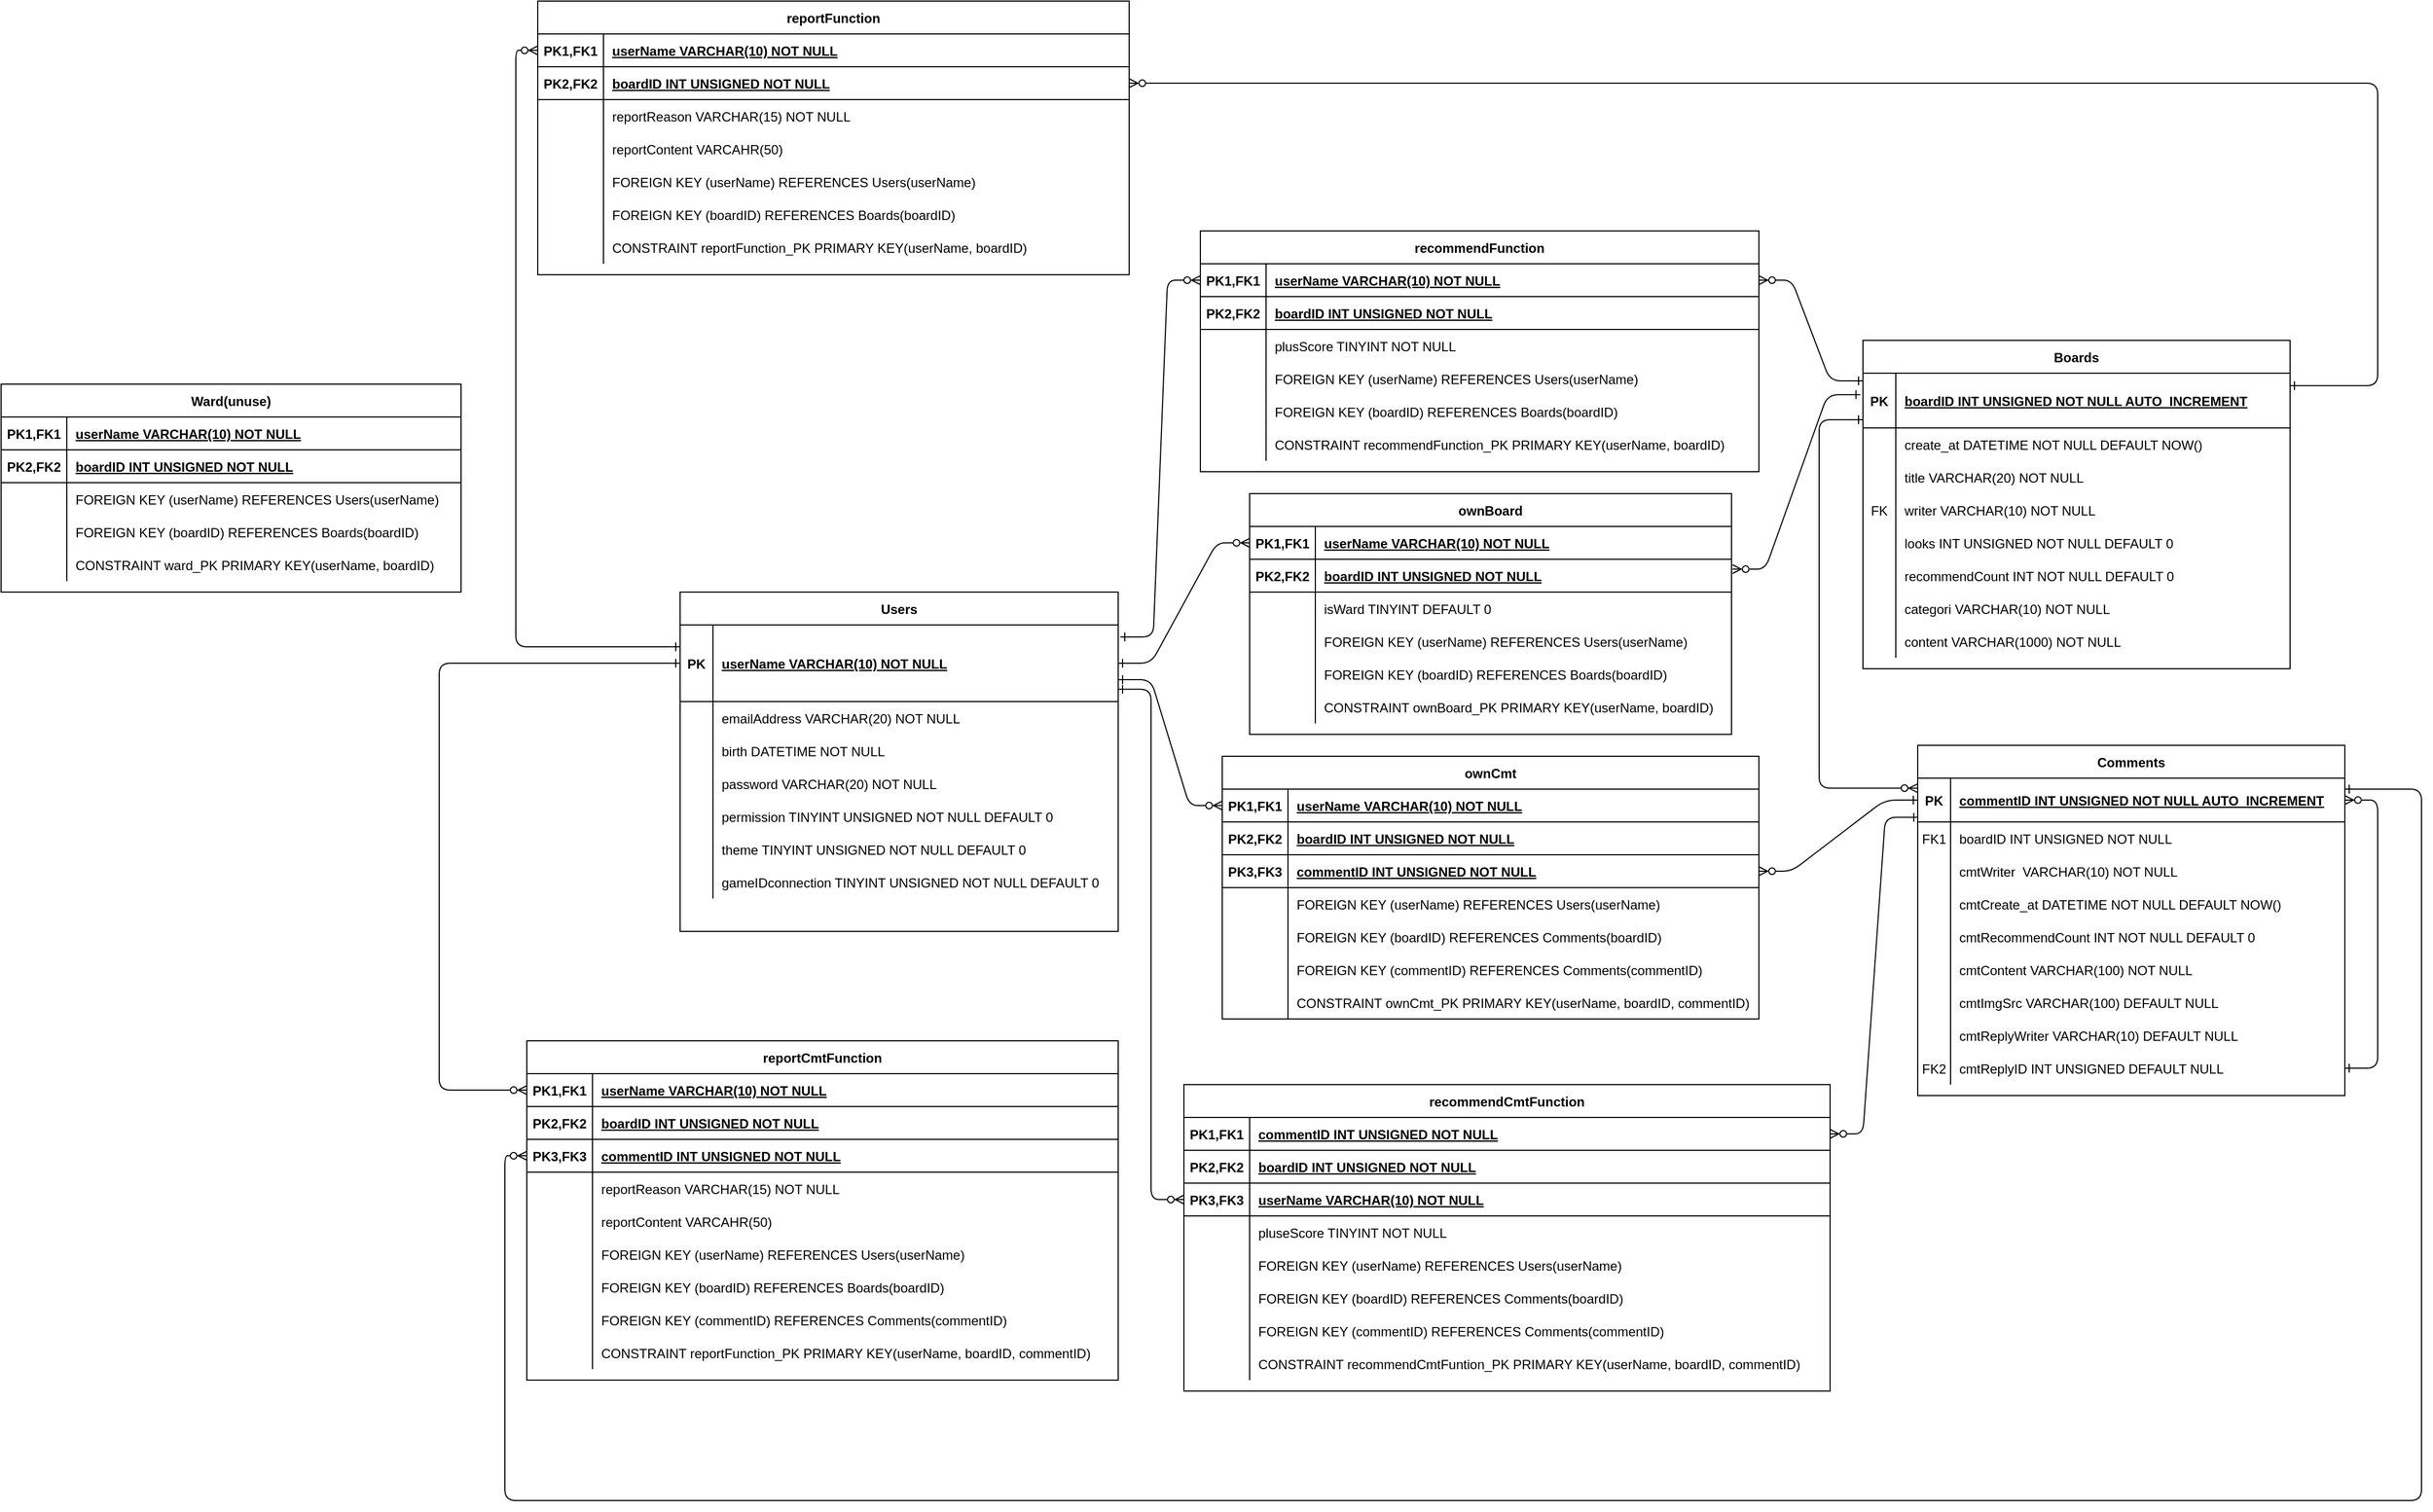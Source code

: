 <mxfile version="24.2.5" type="device">
  <diagram id="R2lEEEUBdFMjLlhIrx00" name="Page-1">
    <mxGraphModel dx="3370" dy="2542" grid="1" gridSize="10" guides="1" tooltips="1" connect="1" arrows="1" fold="1" page="1" pageScale="1" pageWidth="850" pageHeight="1100" math="0" shadow="0" extFonts="Permanent Marker^https://fonts.googleapis.com/css?family=Permanent+Marker">
      <root>
        <mxCell id="0" />
        <mxCell id="1" parent="0" />
        <mxCell id="C-vyLk0tnHw3VtMMgP7b-12" value="" style="edgeStyle=elbowEdgeStyle;endArrow=ERzeroToMany;startArrow=ERone;endFill=1;startFill=0;entryX=0;entryY=0.229;entryDx=0;entryDy=0;exitX=0;exitY=0.85;exitDx=0;exitDy=0;exitPerimeter=0;entryPerimeter=0;" parent="1" source="QYV3dI4UmQdBinGcurJa-2" target="C-vyLk0tnHw3VtMMgP7b-14" edge="1">
          <mxGeometry width="100" height="100" relative="1" as="geometry">
            <mxPoint x="890" y="150" as="sourcePoint" />
            <mxPoint x="845" y="530" as="targetPoint" />
            <Array as="points">
              <mxPoint x="850" y="320" />
            </Array>
          </mxGeometry>
        </mxCell>
        <mxCell id="C-vyLk0tnHw3VtMMgP7b-23" value="Users" style="shape=table;startSize=30;container=1;collapsible=1;childLayout=tableLayout;fixedRows=1;rowLines=0;fontStyle=1;align=center;resizeLast=1;" parent="1" vertex="1">
          <mxGeometry x="-190" y="300" width="400" height="310" as="geometry" />
        </mxCell>
        <mxCell id="C-vyLk0tnHw3VtMMgP7b-24" value="" style="shape=partialRectangle;collapsible=0;dropTarget=0;pointerEvents=0;fillColor=none;points=[[0,0.5],[1,0.5]];portConstraint=eastwest;top=0;left=0;right=0;bottom=1;" parent="C-vyLk0tnHw3VtMMgP7b-23" vertex="1">
          <mxGeometry y="30" width="400" height="70" as="geometry" />
        </mxCell>
        <mxCell id="C-vyLk0tnHw3VtMMgP7b-25" value="PK" style="shape=partialRectangle;overflow=hidden;connectable=0;fillColor=none;top=0;left=0;bottom=0;right=0;fontStyle=1;" parent="C-vyLk0tnHw3VtMMgP7b-24" vertex="1">
          <mxGeometry width="30" height="70" as="geometry">
            <mxRectangle width="30" height="70" as="alternateBounds" />
          </mxGeometry>
        </mxCell>
        <mxCell id="C-vyLk0tnHw3VtMMgP7b-26" value="userName VARCHAR(10) NOT NULL" style="shape=partialRectangle;overflow=hidden;connectable=0;fillColor=none;top=0;left=0;bottom=0;right=0;align=left;spacingLeft=6;fontStyle=5;" parent="C-vyLk0tnHw3VtMMgP7b-24" vertex="1">
          <mxGeometry x="30" width="370" height="70" as="geometry">
            <mxRectangle width="370" height="70" as="alternateBounds" />
          </mxGeometry>
        </mxCell>
        <mxCell id="C-vyLk0tnHw3VtMMgP7b-27" value="" style="shape=partialRectangle;collapsible=0;dropTarget=0;pointerEvents=0;fillColor=none;points=[[0,0.5],[1,0.5]];portConstraint=eastwest;top=0;left=0;right=0;bottom=0;" parent="C-vyLk0tnHw3VtMMgP7b-23" vertex="1">
          <mxGeometry y="100" width="400" height="30" as="geometry" />
        </mxCell>
        <mxCell id="C-vyLk0tnHw3VtMMgP7b-28" value="" style="shape=partialRectangle;overflow=hidden;connectable=0;fillColor=none;top=0;left=0;bottom=0;right=0;" parent="C-vyLk0tnHw3VtMMgP7b-27" vertex="1">
          <mxGeometry width="30" height="30" as="geometry">
            <mxRectangle width="30" height="30" as="alternateBounds" />
          </mxGeometry>
        </mxCell>
        <mxCell id="C-vyLk0tnHw3VtMMgP7b-29" value="emailAddress VARCHAR(20) NOT NULL" style="shape=partialRectangle;overflow=hidden;connectable=0;fillColor=none;top=0;left=0;bottom=0;right=0;align=left;spacingLeft=6;" parent="C-vyLk0tnHw3VtMMgP7b-27" vertex="1">
          <mxGeometry x="30" width="370" height="30" as="geometry">
            <mxRectangle width="370" height="30" as="alternateBounds" />
          </mxGeometry>
        </mxCell>
        <mxCell id="QYV3dI4UmQdBinGcurJa-14" value="" style="shape=partialRectangle;collapsible=0;dropTarget=0;pointerEvents=0;fillColor=none;points=[[0,0.5],[1,0.5]];portConstraint=eastwest;top=0;left=0;right=0;bottom=0;" vertex="1" parent="C-vyLk0tnHw3VtMMgP7b-23">
          <mxGeometry y="130" width="400" height="30" as="geometry" />
        </mxCell>
        <mxCell id="QYV3dI4UmQdBinGcurJa-15" value="" style="shape=partialRectangle;overflow=hidden;connectable=0;fillColor=none;top=0;left=0;bottom=0;right=0;" vertex="1" parent="QYV3dI4UmQdBinGcurJa-14">
          <mxGeometry width="30" height="30" as="geometry">
            <mxRectangle width="30" height="30" as="alternateBounds" />
          </mxGeometry>
        </mxCell>
        <mxCell id="QYV3dI4UmQdBinGcurJa-16" value="birth DATETIME NOT NULL" style="shape=partialRectangle;overflow=hidden;connectable=0;fillColor=none;top=0;left=0;bottom=0;right=0;align=left;spacingLeft=6;" vertex="1" parent="QYV3dI4UmQdBinGcurJa-14">
          <mxGeometry x="30" width="370" height="30" as="geometry">
            <mxRectangle width="370" height="30" as="alternateBounds" />
          </mxGeometry>
        </mxCell>
        <mxCell id="QYV3dI4UmQdBinGcurJa-17" value="" style="shape=partialRectangle;collapsible=0;dropTarget=0;pointerEvents=0;fillColor=none;points=[[0,0.5],[1,0.5]];portConstraint=eastwest;top=0;left=0;right=0;bottom=0;" vertex="1" parent="C-vyLk0tnHw3VtMMgP7b-23">
          <mxGeometry y="160" width="400" height="30" as="geometry" />
        </mxCell>
        <mxCell id="QYV3dI4UmQdBinGcurJa-18" value="" style="shape=partialRectangle;overflow=hidden;connectable=0;fillColor=none;top=0;left=0;bottom=0;right=0;" vertex="1" parent="QYV3dI4UmQdBinGcurJa-17">
          <mxGeometry width="30" height="30" as="geometry">
            <mxRectangle width="30" height="30" as="alternateBounds" />
          </mxGeometry>
        </mxCell>
        <mxCell id="QYV3dI4UmQdBinGcurJa-19" value="password VARCHAR(20) NOT NULL" style="shape=partialRectangle;overflow=hidden;connectable=0;fillColor=none;top=0;left=0;bottom=0;right=0;align=left;spacingLeft=6;" vertex="1" parent="QYV3dI4UmQdBinGcurJa-17">
          <mxGeometry x="30" width="370" height="30" as="geometry">
            <mxRectangle width="370" height="30" as="alternateBounds" />
          </mxGeometry>
        </mxCell>
        <mxCell id="QYV3dI4UmQdBinGcurJa-20" value="" style="shape=partialRectangle;collapsible=0;dropTarget=0;pointerEvents=0;fillColor=none;points=[[0,0.5],[1,0.5]];portConstraint=eastwest;top=0;left=0;right=0;bottom=0;" vertex="1" parent="C-vyLk0tnHw3VtMMgP7b-23">
          <mxGeometry y="190" width="400" height="30" as="geometry" />
        </mxCell>
        <mxCell id="QYV3dI4UmQdBinGcurJa-21" value="" style="shape=partialRectangle;overflow=hidden;connectable=0;fillColor=none;top=0;left=0;bottom=0;right=0;" vertex="1" parent="QYV3dI4UmQdBinGcurJa-20">
          <mxGeometry width="30" height="30" as="geometry">
            <mxRectangle width="30" height="30" as="alternateBounds" />
          </mxGeometry>
        </mxCell>
        <mxCell id="QYV3dI4UmQdBinGcurJa-22" value="permission TINYINT UNSIGNED NOT NULL DEFAULT 0" style="shape=partialRectangle;overflow=hidden;connectable=0;fillColor=none;top=0;left=0;bottom=0;right=0;align=left;spacingLeft=6;" vertex="1" parent="QYV3dI4UmQdBinGcurJa-20">
          <mxGeometry x="30" width="370" height="30" as="geometry">
            <mxRectangle width="370" height="30" as="alternateBounds" />
          </mxGeometry>
        </mxCell>
        <mxCell id="QYV3dI4UmQdBinGcurJa-23" value="" style="shape=partialRectangle;collapsible=0;dropTarget=0;pointerEvents=0;fillColor=none;points=[[0,0.5],[1,0.5]];portConstraint=eastwest;top=0;left=0;right=0;bottom=0;" vertex="1" parent="C-vyLk0tnHw3VtMMgP7b-23">
          <mxGeometry y="220" width="400" height="30" as="geometry" />
        </mxCell>
        <mxCell id="QYV3dI4UmQdBinGcurJa-24" value="" style="shape=partialRectangle;overflow=hidden;connectable=0;fillColor=none;top=0;left=0;bottom=0;right=0;" vertex="1" parent="QYV3dI4UmQdBinGcurJa-23">
          <mxGeometry width="30" height="30" as="geometry">
            <mxRectangle width="30" height="30" as="alternateBounds" />
          </mxGeometry>
        </mxCell>
        <mxCell id="QYV3dI4UmQdBinGcurJa-25" value="theme TINYINT UNSIGNED NOT NULL DEFAULT 0" style="shape=partialRectangle;overflow=hidden;connectable=0;fillColor=none;top=0;left=0;bottom=0;right=0;align=left;spacingLeft=6;" vertex="1" parent="QYV3dI4UmQdBinGcurJa-23">
          <mxGeometry x="30" width="370" height="30" as="geometry">
            <mxRectangle width="370" height="30" as="alternateBounds" />
          </mxGeometry>
        </mxCell>
        <mxCell id="QYV3dI4UmQdBinGcurJa-26" value="" style="shape=partialRectangle;collapsible=0;dropTarget=0;pointerEvents=0;fillColor=none;points=[[0,0.5],[1,0.5]];portConstraint=eastwest;top=0;left=0;right=0;bottom=0;" vertex="1" parent="C-vyLk0tnHw3VtMMgP7b-23">
          <mxGeometry y="250" width="400" height="30" as="geometry" />
        </mxCell>
        <mxCell id="QYV3dI4UmQdBinGcurJa-27" value="" style="shape=partialRectangle;overflow=hidden;connectable=0;fillColor=none;top=0;left=0;bottom=0;right=0;" vertex="1" parent="QYV3dI4UmQdBinGcurJa-26">
          <mxGeometry width="30" height="30" as="geometry">
            <mxRectangle width="30" height="30" as="alternateBounds" />
          </mxGeometry>
        </mxCell>
        <mxCell id="QYV3dI4UmQdBinGcurJa-28" value="gameIDconnection TINYINT UNSIGNED NOT NULL DEFAULT 0" style="shape=partialRectangle;overflow=hidden;connectable=0;fillColor=none;top=0;left=0;bottom=0;right=0;align=left;spacingLeft=6;" vertex="1" parent="QYV3dI4UmQdBinGcurJa-26">
          <mxGeometry x="30" width="370" height="30" as="geometry">
            <mxRectangle width="370" height="30" as="alternateBounds" />
          </mxGeometry>
        </mxCell>
        <mxCell id="QYV3dI4UmQdBinGcurJa-1" value="Boards" style="shape=table;startSize=30;container=1;collapsible=1;childLayout=tableLayout;fixedRows=1;rowLines=0;fontStyle=1;align=center;resizeLast=1;" vertex="1" parent="1">
          <mxGeometry x="890" y="70" width="390" height="300" as="geometry" />
        </mxCell>
        <mxCell id="QYV3dI4UmQdBinGcurJa-2" value="" style="shape=partialRectangle;collapsible=0;dropTarget=0;pointerEvents=0;fillColor=none;points=[[0,0.5],[1,0.5]];portConstraint=eastwest;top=0;left=0;right=0;bottom=1;" vertex="1" parent="QYV3dI4UmQdBinGcurJa-1">
          <mxGeometry y="30" width="390" height="50" as="geometry" />
        </mxCell>
        <mxCell id="QYV3dI4UmQdBinGcurJa-3" value="PK" style="shape=partialRectangle;overflow=hidden;connectable=0;fillColor=none;top=0;left=0;bottom=0;right=0;fontStyle=1;" vertex="1" parent="QYV3dI4UmQdBinGcurJa-2">
          <mxGeometry width="30" height="50" as="geometry">
            <mxRectangle width="30" height="50" as="alternateBounds" />
          </mxGeometry>
        </mxCell>
        <mxCell id="QYV3dI4UmQdBinGcurJa-4" value="boardID INT UNSIGNED NOT NULL AUTO_INCREMENT" style="shape=partialRectangle;overflow=hidden;connectable=0;fillColor=none;top=0;left=0;bottom=0;right=0;align=left;spacingLeft=6;fontStyle=5;" vertex="1" parent="QYV3dI4UmQdBinGcurJa-2">
          <mxGeometry x="30" width="360" height="50" as="geometry">
            <mxRectangle width="360" height="50" as="alternateBounds" />
          </mxGeometry>
        </mxCell>
        <mxCell id="QYV3dI4UmQdBinGcurJa-8" value="" style="shape=partialRectangle;collapsible=0;dropTarget=0;pointerEvents=0;fillColor=none;points=[[0,0.5],[1,0.5]];portConstraint=eastwest;top=0;left=0;right=0;bottom=0;" vertex="1" parent="QYV3dI4UmQdBinGcurJa-1">
          <mxGeometry y="80" width="390" height="30" as="geometry" />
        </mxCell>
        <mxCell id="QYV3dI4UmQdBinGcurJa-9" value="" style="shape=partialRectangle;overflow=hidden;connectable=0;fillColor=none;top=0;left=0;bottom=0;right=0;" vertex="1" parent="QYV3dI4UmQdBinGcurJa-8">
          <mxGeometry width="30" height="30" as="geometry">
            <mxRectangle width="30" height="30" as="alternateBounds" />
          </mxGeometry>
        </mxCell>
        <mxCell id="QYV3dI4UmQdBinGcurJa-10" value="create_at DATETIME NOT NULL DEFAULT NOW()" style="shape=partialRectangle;overflow=hidden;connectable=0;fillColor=none;top=0;left=0;bottom=0;right=0;align=left;spacingLeft=6;" vertex="1" parent="QYV3dI4UmQdBinGcurJa-8">
          <mxGeometry x="30" width="360" height="30" as="geometry">
            <mxRectangle width="360" height="30" as="alternateBounds" />
          </mxGeometry>
        </mxCell>
        <mxCell id="QYV3dI4UmQdBinGcurJa-47" value="" style="shape=partialRectangle;collapsible=0;dropTarget=0;pointerEvents=0;fillColor=none;points=[[0,0.5],[1,0.5]];portConstraint=eastwest;top=0;left=0;right=0;bottom=0;" vertex="1" parent="QYV3dI4UmQdBinGcurJa-1">
          <mxGeometry y="110" width="390" height="30" as="geometry" />
        </mxCell>
        <mxCell id="QYV3dI4UmQdBinGcurJa-48" value="" style="shape=partialRectangle;overflow=hidden;connectable=0;fillColor=none;top=0;left=0;bottom=0;right=0;" vertex="1" parent="QYV3dI4UmQdBinGcurJa-47">
          <mxGeometry width="30" height="30" as="geometry">
            <mxRectangle width="30" height="30" as="alternateBounds" />
          </mxGeometry>
        </mxCell>
        <mxCell id="QYV3dI4UmQdBinGcurJa-49" value="title VARCHAR(20) NOT NULL" style="shape=partialRectangle;overflow=hidden;connectable=0;fillColor=none;top=0;left=0;bottom=0;right=0;align=left;spacingLeft=6;" vertex="1" parent="QYV3dI4UmQdBinGcurJa-47">
          <mxGeometry x="30" width="360" height="30" as="geometry">
            <mxRectangle width="360" height="30" as="alternateBounds" />
          </mxGeometry>
        </mxCell>
        <mxCell id="QYV3dI4UmQdBinGcurJa-50" value="" style="shape=partialRectangle;collapsible=0;dropTarget=0;pointerEvents=0;fillColor=none;points=[[0,0.5],[1,0.5]];portConstraint=eastwest;top=0;left=0;right=0;bottom=0;" vertex="1" parent="QYV3dI4UmQdBinGcurJa-1">
          <mxGeometry y="140" width="390" height="30" as="geometry" />
        </mxCell>
        <mxCell id="QYV3dI4UmQdBinGcurJa-51" value="FK" style="shape=partialRectangle;overflow=hidden;connectable=0;fillColor=none;top=0;left=0;bottom=0;right=0;" vertex="1" parent="QYV3dI4UmQdBinGcurJa-50">
          <mxGeometry width="30" height="30" as="geometry">
            <mxRectangle width="30" height="30" as="alternateBounds" />
          </mxGeometry>
        </mxCell>
        <mxCell id="QYV3dI4UmQdBinGcurJa-52" value="writer VARCHAR(10) NOT NULL" style="shape=partialRectangle;overflow=hidden;connectable=0;fillColor=none;top=0;left=0;bottom=0;right=0;align=left;spacingLeft=6;" vertex="1" parent="QYV3dI4UmQdBinGcurJa-50">
          <mxGeometry x="30" width="360" height="30" as="geometry">
            <mxRectangle width="360" height="30" as="alternateBounds" />
          </mxGeometry>
        </mxCell>
        <mxCell id="QYV3dI4UmQdBinGcurJa-53" value="" style="shape=partialRectangle;collapsible=0;dropTarget=0;pointerEvents=0;fillColor=none;points=[[0,0.5],[1,0.5]];portConstraint=eastwest;top=0;left=0;right=0;bottom=0;" vertex="1" parent="QYV3dI4UmQdBinGcurJa-1">
          <mxGeometry y="170" width="390" height="30" as="geometry" />
        </mxCell>
        <mxCell id="QYV3dI4UmQdBinGcurJa-54" value="" style="shape=partialRectangle;overflow=hidden;connectable=0;fillColor=none;top=0;left=0;bottom=0;right=0;" vertex="1" parent="QYV3dI4UmQdBinGcurJa-53">
          <mxGeometry width="30" height="30" as="geometry">
            <mxRectangle width="30" height="30" as="alternateBounds" />
          </mxGeometry>
        </mxCell>
        <mxCell id="QYV3dI4UmQdBinGcurJa-55" value="looks INT UNSIGNED NOT NULL DEFAULT 0" style="shape=partialRectangle;overflow=hidden;connectable=0;fillColor=none;top=0;left=0;bottom=0;right=0;align=left;spacingLeft=6;" vertex="1" parent="QYV3dI4UmQdBinGcurJa-53">
          <mxGeometry x="30" width="360" height="30" as="geometry">
            <mxRectangle width="360" height="30" as="alternateBounds" />
          </mxGeometry>
        </mxCell>
        <mxCell id="QYV3dI4UmQdBinGcurJa-56" value="" style="shape=partialRectangle;collapsible=0;dropTarget=0;pointerEvents=0;fillColor=none;points=[[0,0.5],[1,0.5]];portConstraint=eastwest;top=0;left=0;right=0;bottom=0;" vertex="1" parent="QYV3dI4UmQdBinGcurJa-1">
          <mxGeometry y="200" width="390" height="30" as="geometry" />
        </mxCell>
        <mxCell id="QYV3dI4UmQdBinGcurJa-57" value="" style="shape=partialRectangle;overflow=hidden;connectable=0;fillColor=none;top=0;left=0;bottom=0;right=0;" vertex="1" parent="QYV3dI4UmQdBinGcurJa-56">
          <mxGeometry width="30" height="30" as="geometry">
            <mxRectangle width="30" height="30" as="alternateBounds" />
          </mxGeometry>
        </mxCell>
        <mxCell id="QYV3dI4UmQdBinGcurJa-58" value="recommendCount INT NOT NULL DEFAULT 0" style="shape=partialRectangle;overflow=hidden;connectable=0;fillColor=none;top=0;left=0;bottom=0;right=0;align=left;spacingLeft=6;" vertex="1" parent="QYV3dI4UmQdBinGcurJa-56">
          <mxGeometry x="30" width="360" height="30" as="geometry">
            <mxRectangle width="360" height="30" as="alternateBounds" />
          </mxGeometry>
        </mxCell>
        <mxCell id="QYV3dI4UmQdBinGcurJa-59" value="" style="shape=partialRectangle;collapsible=0;dropTarget=0;pointerEvents=0;fillColor=none;points=[[0,0.5],[1,0.5]];portConstraint=eastwest;top=0;left=0;right=0;bottom=0;" vertex="1" parent="QYV3dI4UmQdBinGcurJa-1">
          <mxGeometry y="230" width="390" height="30" as="geometry" />
        </mxCell>
        <mxCell id="QYV3dI4UmQdBinGcurJa-60" value="" style="shape=partialRectangle;overflow=hidden;connectable=0;fillColor=none;top=0;left=0;bottom=0;right=0;" vertex="1" parent="QYV3dI4UmQdBinGcurJa-59">
          <mxGeometry width="30" height="30" as="geometry">
            <mxRectangle width="30" height="30" as="alternateBounds" />
          </mxGeometry>
        </mxCell>
        <mxCell id="QYV3dI4UmQdBinGcurJa-61" value="categori VARCHAR(10) NOT NULL" style="shape=partialRectangle;overflow=hidden;connectable=0;fillColor=none;top=0;left=0;bottom=0;right=0;align=left;spacingLeft=6;" vertex="1" parent="QYV3dI4UmQdBinGcurJa-59">
          <mxGeometry x="30" width="360" height="30" as="geometry">
            <mxRectangle width="360" height="30" as="alternateBounds" />
          </mxGeometry>
        </mxCell>
        <mxCell id="QYV3dI4UmQdBinGcurJa-182" value="" style="shape=partialRectangle;collapsible=0;dropTarget=0;pointerEvents=0;fillColor=none;points=[[0,0.5],[1,0.5]];portConstraint=eastwest;top=0;left=0;right=0;bottom=0;" vertex="1" parent="QYV3dI4UmQdBinGcurJa-1">
          <mxGeometry y="260" width="390" height="30" as="geometry" />
        </mxCell>
        <mxCell id="QYV3dI4UmQdBinGcurJa-183" value="" style="shape=partialRectangle;overflow=hidden;connectable=0;fillColor=none;top=0;left=0;bottom=0;right=0;" vertex="1" parent="QYV3dI4UmQdBinGcurJa-182">
          <mxGeometry width="30" height="30" as="geometry">
            <mxRectangle width="30" height="30" as="alternateBounds" />
          </mxGeometry>
        </mxCell>
        <mxCell id="QYV3dI4UmQdBinGcurJa-184" value="content VARCHAR(1000) NOT NULL" style="shape=partialRectangle;overflow=hidden;connectable=0;fillColor=none;top=0;left=0;bottom=0;right=0;align=left;spacingLeft=6;" vertex="1" parent="QYV3dI4UmQdBinGcurJa-182">
          <mxGeometry x="30" width="360" height="30" as="geometry">
            <mxRectangle width="360" height="30" as="alternateBounds" />
          </mxGeometry>
        </mxCell>
        <mxCell id="C-vyLk0tnHw3VtMMgP7b-13" value="Comments" style="shape=table;startSize=30;container=1;collapsible=1;childLayout=tableLayout;fixedRows=1;rowLines=0;fontStyle=1;align=center;resizeLast=1;" parent="1" vertex="1">
          <mxGeometry x="940" y="440" width="390" height="320" as="geometry" />
        </mxCell>
        <mxCell id="C-vyLk0tnHw3VtMMgP7b-14" value="" style="shape=partialRectangle;collapsible=0;dropTarget=0;pointerEvents=0;fillColor=none;points=[[0,0.5],[1,0.5]];portConstraint=eastwest;top=0;left=0;right=0;bottom=1;" parent="C-vyLk0tnHw3VtMMgP7b-13" vertex="1">
          <mxGeometry y="30" width="390" height="40" as="geometry" />
        </mxCell>
        <mxCell id="C-vyLk0tnHw3VtMMgP7b-15" value="PK" style="shape=partialRectangle;overflow=hidden;connectable=0;fillColor=none;top=0;left=0;bottom=0;right=0;fontStyle=1;" parent="C-vyLk0tnHw3VtMMgP7b-14" vertex="1">
          <mxGeometry width="30" height="40" as="geometry">
            <mxRectangle width="30" height="40" as="alternateBounds" />
          </mxGeometry>
        </mxCell>
        <mxCell id="C-vyLk0tnHw3VtMMgP7b-16" value="commentID INT UNSIGNED NOT NULL AUTO_INCREMENT" style="shape=partialRectangle;overflow=hidden;connectable=0;fillColor=none;top=0;left=0;bottom=0;right=0;align=left;spacingLeft=6;fontStyle=5;" parent="C-vyLk0tnHw3VtMMgP7b-14" vertex="1">
          <mxGeometry x="30" width="360" height="40" as="geometry">
            <mxRectangle width="360" height="40" as="alternateBounds" />
          </mxGeometry>
        </mxCell>
        <mxCell id="C-vyLk0tnHw3VtMMgP7b-17" value="" style="shape=partialRectangle;collapsible=0;dropTarget=0;pointerEvents=0;fillColor=none;points=[[0,0.5],[1,0.5]];portConstraint=eastwest;top=0;left=0;right=0;bottom=0;" parent="C-vyLk0tnHw3VtMMgP7b-13" vertex="1">
          <mxGeometry y="70" width="390" height="30" as="geometry" />
        </mxCell>
        <mxCell id="C-vyLk0tnHw3VtMMgP7b-18" value="FK1" style="shape=partialRectangle;overflow=hidden;connectable=0;fillColor=none;top=0;left=0;bottom=0;right=0;" parent="C-vyLk0tnHw3VtMMgP7b-17" vertex="1">
          <mxGeometry width="30" height="30" as="geometry">
            <mxRectangle width="30" height="30" as="alternateBounds" />
          </mxGeometry>
        </mxCell>
        <mxCell id="C-vyLk0tnHw3VtMMgP7b-19" value="boardID INT UNSIGNED NOT NULL" style="shape=partialRectangle;overflow=hidden;connectable=0;fillColor=none;top=0;left=0;bottom=0;right=0;align=left;spacingLeft=6;" parent="C-vyLk0tnHw3VtMMgP7b-17" vertex="1">
          <mxGeometry x="30" width="360" height="30" as="geometry">
            <mxRectangle width="360" height="30" as="alternateBounds" />
          </mxGeometry>
        </mxCell>
        <mxCell id="C-vyLk0tnHw3VtMMgP7b-20" value="" style="shape=partialRectangle;collapsible=0;dropTarget=0;pointerEvents=0;fillColor=none;points=[[0,0.5],[1,0.5]];portConstraint=eastwest;top=0;left=0;right=0;bottom=0;" parent="C-vyLk0tnHw3VtMMgP7b-13" vertex="1">
          <mxGeometry y="100" width="390" height="30" as="geometry" />
        </mxCell>
        <mxCell id="C-vyLk0tnHw3VtMMgP7b-21" value="" style="shape=partialRectangle;overflow=hidden;connectable=0;fillColor=none;top=0;left=0;bottom=0;right=0;" parent="C-vyLk0tnHw3VtMMgP7b-20" vertex="1">
          <mxGeometry width="30" height="30" as="geometry">
            <mxRectangle width="30" height="30" as="alternateBounds" />
          </mxGeometry>
        </mxCell>
        <mxCell id="C-vyLk0tnHw3VtMMgP7b-22" value="cmtWriter  VARCHAR(10) NOT NULL" style="shape=partialRectangle;overflow=hidden;connectable=0;fillColor=none;top=0;left=0;bottom=0;right=0;align=left;spacingLeft=6;" parent="C-vyLk0tnHw3VtMMgP7b-20" vertex="1">
          <mxGeometry x="30" width="360" height="30" as="geometry">
            <mxRectangle width="360" height="30" as="alternateBounds" />
          </mxGeometry>
        </mxCell>
        <mxCell id="QYV3dI4UmQdBinGcurJa-29" value="" style="shape=partialRectangle;collapsible=0;dropTarget=0;pointerEvents=0;fillColor=none;points=[[0,0.5],[1,0.5]];portConstraint=eastwest;top=0;left=0;right=0;bottom=0;" vertex="1" parent="C-vyLk0tnHw3VtMMgP7b-13">
          <mxGeometry y="130" width="390" height="30" as="geometry" />
        </mxCell>
        <mxCell id="QYV3dI4UmQdBinGcurJa-30" value="" style="shape=partialRectangle;overflow=hidden;connectable=0;fillColor=none;top=0;left=0;bottom=0;right=0;" vertex="1" parent="QYV3dI4UmQdBinGcurJa-29">
          <mxGeometry width="30" height="30" as="geometry">
            <mxRectangle width="30" height="30" as="alternateBounds" />
          </mxGeometry>
        </mxCell>
        <mxCell id="QYV3dI4UmQdBinGcurJa-31" value="cmtCreate_at DATETIME NOT NULL DEFAULT NOW()" style="shape=partialRectangle;overflow=hidden;connectable=0;fillColor=none;top=0;left=0;bottom=0;right=0;align=left;spacingLeft=6;" vertex="1" parent="QYV3dI4UmQdBinGcurJa-29">
          <mxGeometry x="30" width="360" height="30" as="geometry">
            <mxRectangle width="360" height="30" as="alternateBounds" />
          </mxGeometry>
        </mxCell>
        <mxCell id="QYV3dI4UmQdBinGcurJa-32" value="" style="shape=partialRectangle;collapsible=0;dropTarget=0;pointerEvents=0;fillColor=none;points=[[0,0.5],[1,0.5]];portConstraint=eastwest;top=0;left=0;right=0;bottom=0;" vertex="1" parent="C-vyLk0tnHw3VtMMgP7b-13">
          <mxGeometry y="160" width="390" height="30" as="geometry" />
        </mxCell>
        <mxCell id="QYV3dI4UmQdBinGcurJa-33" value="" style="shape=partialRectangle;overflow=hidden;connectable=0;fillColor=none;top=0;left=0;bottom=0;right=0;" vertex="1" parent="QYV3dI4UmQdBinGcurJa-32">
          <mxGeometry width="30" height="30" as="geometry">
            <mxRectangle width="30" height="30" as="alternateBounds" />
          </mxGeometry>
        </mxCell>
        <mxCell id="QYV3dI4UmQdBinGcurJa-34" value="cmtRecommendCount INT NOT NULL DEFAULT 0" style="shape=partialRectangle;overflow=hidden;connectable=0;fillColor=none;top=0;left=0;bottom=0;right=0;align=left;spacingLeft=6;" vertex="1" parent="QYV3dI4UmQdBinGcurJa-32">
          <mxGeometry x="30" width="360" height="30" as="geometry">
            <mxRectangle width="360" height="30" as="alternateBounds" />
          </mxGeometry>
        </mxCell>
        <mxCell id="QYV3dI4UmQdBinGcurJa-35" value="" style="shape=partialRectangle;collapsible=0;dropTarget=0;pointerEvents=0;fillColor=none;points=[[0,0.5],[1,0.5]];portConstraint=eastwest;top=0;left=0;right=0;bottom=0;" vertex="1" parent="C-vyLk0tnHw3VtMMgP7b-13">
          <mxGeometry y="190" width="390" height="30" as="geometry" />
        </mxCell>
        <mxCell id="QYV3dI4UmQdBinGcurJa-36" value="" style="shape=partialRectangle;overflow=hidden;connectable=0;fillColor=none;top=0;left=0;bottom=0;right=0;" vertex="1" parent="QYV3dI4UmQdBinGcurJa-35">
          <mxGeometry width="30" height="30" as="geometry">
            <mxRectangle width="30" height="30" as="alternateBounds" />
          </mxGeometry>
        </mxCell>
        <mxCell id="QYV3dI4UmQdBinGcurJa-37" value="cmtContent VARCHAR(100) NOT NULL" style="shape=partialRectangle;overflow=hidden;connectable=0;fillColor=none;top=0;left=0;bottom=0;right=0;align=left;spacingLeft=6;" vertex="1" parent="QYV3dI4UmQdBinGcurJa-35">
          <mxGeometry x="30" width="360" height="30" as="geometry">
            <mxRectangle width="360" height="30" as="alternateBounds" />
          </mxGeometry>
        </mxCell>
        <mxCell id="QYV3dI4UmQdBinGcurJa-38" value="" style="shape=partialRectangle;collapsible=0;dropTarget=0;pointerEvents=0;fillColor=none;points=[[0,0.5],[1,0.5]];portConstraint=eastwest;top=0;left=0;right=0;bottom=0;" vertex="1" parent="C-vyLk0tnHw3VtMMgP7b-13">
          <mxGeometry y="220" width="390" height="30" as="geometry" />
        </mxCell>
        <mxCell id="QYV3dI4UmQdBinGcurJa-39" value="" style="shape=partialRectangle;overflow=hidden;connectable=0;fillColor=none;top=0;left=0;bottom=0;right=0;" vertex="1" parent="QYV3dI4UmQdBinGcurJa-38">
          <mxGeometry width="30" height="30" as="geometry">
            <mxRectangle width="30" height="30" as="alternateBounds" />
          </mxGeometry>
        </mxCell>
        <mxCell id="QYV3dI4UmQdBinGcurJa-40" value="cmtImgSrc VARCHAR(100) DEFAULT NULL" style="shape=partialRectangle;overflow=hidden;connectable=0;fillColor=none;top=0;left=0;bottom=0;right=0;align=left;spacingLeft=6;" vertex="1" parent="QYV3dI4UmQdBinGcurJa-38">
          <mxGeometry x="30" width="360" height="30" as="geometry">
            <mxRectangle width="360" height="30" as="alternateBounds" />
          </mxGeometry>
        </mxCell>
        <mxCell id="QYV3dI4UmQdBinGcurJa-41" value="" style="shape=partialRectangle;collapsible=0;dropTarget=0;pointerEvents=0;fillColor=none;points=[[0,0.5],[1,0.5]];portConstraint=eastwest;top=0;left=0;right=0;bottom=0;" vertex="1" parent="C-vyLk0tnHw3VtMMgP7b-13">
          <mxGeometry y="250" width="390" height="30" as="geometry" />
        </mxCell>
        <mxCell id="QYV3dI4UmQdBinGcurJa-42" value="" style="shape=partialRectangle;overflow=hidden;connectable=0;fillColor=none;top=0;left=0;bottom=0;right=0;" vertex="1" parent="QYV3dI4UmQdBinGcurJa-41">
          <mxGeometry width="30" height="30" as="geometry">
            <mxRectangle width="30" height="30" as="alternateBounds" />
          </mxGeometry>
        </mxCell>
        <mxCell id="QYV3dI4UmQdBinGcurJa-43" value="cmtReplyWriter VARCHAR(10) DEFAULT NULL" style="shape=partialRectangle;overflow=hidden;connectable=0;fillColor=none;top=0;left=0;bottom=0;right=0;align=left;spacingLeft=6;" vertex="1" parent="QYV3dI4UmQdBinGcurJa-41">
          <mxGeometry x="30" width="360" height="30" as="geometry">
            <mxRectangle width="360" height="30" as="alternateBounds" />
          </mxGeometry>
        </mxCell>
        <mxCell id="QYV3dI4UmQdBinGcurJa-44" value="" style="shape=partialRectangle;collapsible=0;dropTarget=0;pointerEvents=0;fillColor=none;points=[[0,0.5],[1,0.5]];portConstraint=eastwest;top=0;left=0;right=0;bottom=0;" vertex="1" parent="C-vyLk0tnHw3VtMMgP7b-13">
          <mxGeometry y="280" width="390" height="30" as="geometry" />
        </mxCell>
        <mxCell id="QYV3dI4UmQdBinGcurJa-45" value="FK2" style="shape=partialRectangle;overflow=hidden;connectable=0;fillColor=none;top=0;left=0;bottom=0;right=0;" vertex="1" parent="QYV3dI4UmQdBinGcurJa-44">
          <mxGeometry width="30" height="30" as="geometry">
            <mxRectangle width="30" height="30" as="alternateBounds" />
          </mxGeometry>
        </mxCell>
        <mxCell id="QYV3dI4UmQdBinGcurJa-46" value="cmtReplyID INT UNSIGNED DEFAULT NULL" style="shape=partialRectangle;overflow=hidden;connectable=0;fillColor=none;top=0;left=0;bottom=0;right=0;align=left;spacingLeft=6;" vertex="1" parent="QYV3dI4UmQdBinGcurJa-44">
          <mxGeometry x="30" width="360" height="30" as="geometry">
            <mxRectangle width="360" height="30" as="alternateBounds" />
          </mxGeometry>
        </mxCell>
        <mxCell id="QYV3dI4UmQdBinGcurJa-379" style="edgeStyle=entityRelationEdgeStyle;rounded=1;orthogonalLoop=1;jettySize=auto;html=1;startArrow=ERzeroToMany;startFill=0;endArrow=ERone;endFill=0;" edge="1" parent="C-vyLk0tnHw3VtMMgP7b-13" source="C-vyLk0tnHw3VtMMgP7b-14" target="QYV3dI4UmQdBinGcurJa-44">
          <mxGeometry relative="1" as="geometry">
            <mxPoint x="436.1" y="46.5" as="sourcePoint" />
            <mxPoint x="440" y="303.5" as="targetPoint" />
          </mxGeometry>
        </mxCell>
        <mxCell id="QYV3dI4UmQdBinGcurJa-198" value="reportFunction" style="shape=table;startSize=30;container=1;collapsible=1;childLayout=tableLayout;fixedRows=1;rowLines=0;fontStyle=1;align=center;resizeLast=1;" vertex="1" parent="1">
          <mxGeometry x="-320" y="-240" width="540" height="250" as="geometry" />
        </mxCell>
        <mxCell id="QYV3dI4UmQdBinGcurJa-199" value="" style="shape=partialRectangle;collapsible=0;dropTarget=0;pointerEvents=0;fillColor=none;points=[[0,0.5],[1,0.5]];portConstraint=eastwest;top=0;left=0;right=0;bottom=1;" vertex="1" parent="QYV3dI4UmQdBinGcurJa-198">
          <mxGeometry y="30" width="540" height="30" as="geometry" />
        </mxCell>
        <mxCell id="QYV3dI4UmQdBinGcurJa-200" value="PK1,FK1" style="shape=partialRectangle;overflow=hidden;connectable=0;fillColor=none;top=0;left=0;bottom=0;right=0;fontStyle=1;" vertex="1" parent="QYV3dI4UmQdBinGcurJa-199">
          <mxGeometry width="60" height="30" as="geometry">
            <mxRectangle width="60" height="30" as="alternateBounds" />
          </mxGeometry>
        </mxCell>
        <mxCell id="QYV3dI4UmQdBinGcurJa-201" value="userName VARCHAR(10) NOT NULL" style="shape=partialRectangle;overflow=hidden;connectable=0;fillColor=none;top=0;left=0;bottom=0;right=0;align=left;spacingLeft=6;fontStyle=5;" vertex="1" parent="QYV3dI4UmQdBinGcurJa-199">
          <mxGeometry x="60" width="480" height="30" as="geometry">
            <mxRectangle width="480" height="30" as="alternateBounds" />
          </mxGeometry>
        </mxCell>
        <mxCell id="QYV3dI4UmQdBinGcurJa-202" value="" style="shape=partialRectangle;collapsible=0;dropTarget=0;pointerEvents=0;fillColor=none;points=[[0,0.5],[1,0.5]];portConstraint=eastwest;top=0;left=0;right=0;bottom=1;" vertex="1" parent="QYV3dI4UmQdBinGcurJa-198">
          <mxGeometry y="60" width="540" height="30" as="geometry" />
        </mxCell>
        <mxCell id="QYV3dI4UmQdBinGcurJa-203" value="PK2,FK2" style="shape=partialRectangle;overflow=hidden;connectable=0;fillColor=none;top=0;left=0;bottom=0;right=0;fontStyle=1;" vertex="1" parent="QYV3dI4UmQdBinGcurJa-202">
          <mxGeometry width="60" height="30" as="geometry">
            <mxRectangle width="60" height="30" as="alternateBounds" />
          </mxGeometry>
        </mxCell>
        <mxCell id="QYV3dI4UmQdBinGcurJa-204" value="boardID INT UNSIGNED NOT NULL" style="shape=partialRectangle;overflow=hidden;connectable=0;fillColor=none;top=0;left=0;bottom=0;right=0;align=left;spacingLeft=6;fontStyle=5;" vertex="1" parent="QYV3dI4UmQdBinGcurJa-202">
          <mxGeometry x="60" width="480" height="30" as="geometry">
            <mxRectangle width="480" height="30" as="alternateBounds" />
          </mxGeometry>
        </mxCell>
        <mxCell id="QYV3dI4UmQdBinGcurJa-205" value="" style="shape=partialRectangle;collapsible=0;dropTarget=0;pointerEvents=0;fillColor=none;points=[[0,0.5],[1,0.5]];portConstraint=eastwest;top=0;left=0;right=0;bottom=0;" vertex="1" parent="QYV3dI4UmQdBinGcurJa-198">
          <mxGeometry y="90" width="540" height="30" as="geometry" />
        </mxCell>
        <mxCell id="QYV3dI4UmQdBinGcurJa-206" value="" style="shape=partialRectangle;overflow=hidden;connectable=0;fillColor=none;top=0;left=0;bottom=0;right=0;" vertex="1" parent="QYV3dI4UmQdBinGcurJa-205">
          <mxGeometry width="60" height="30" as="geometry">
            <mxRectangle width="60" height="30" as="alternateBounds" />
          </mxGeometry>
        </mxCell>
        <mxCell id="QYV3dI4UmQdBinGcurJa-207" value="reportReason VARCHAR(15) NOT NULL" style="shape=partialRectangle;overflow=hidden;connectable=0;fillColor=none;top=0;left=0;bottom=0;right=0;align=left;spacingLeft=6;" vertex="1" parent="QYV3dI4UmQdBinGcurJa-205">
          <mxGeometry x="60" width="480" height="30" as="geometry">
            <mxRectangle width="480" height="30" as="alternateBounds" />
          </mxGeometry>
        </mxCell>
        <mxCell id="QYV3dI4UmQdBinGcurJa-310" value="" style="shape=partialRectangle;collapsible=0;dropTarget=0;pointerEvents=0;fillColor=none;points=[[0,0.5],[1,0.5]];portConstraint=eastwest;top=0;left=0;right=0;bottom=0;" vertex="1" parent="QYV3dI4UmQdBinGcurJa-198">
          <mxGeometry y="120" width="540" height="30" as="geometry" />
        </mxCell>
        <mxCell id="QYV3dI4UmQdBinGcurJa-311" value="" style="shape=partialRectangle;overflow=hidden;connectable=0;fillColor=none;top=0;left=0;bottom=0;right=0;" vertex="1" parent="QYV3dI4UmQdBinGcurJa-310">
          <mxGeometry width="60" height="30" as="geometry">
            <mxRectangle width="60" height="30" as="alternateBounds" />
          </mxGeometry>
        </mxCell>
        <mxCell id="QYV3dI4UmQdBinGcurJa-312" value="reportContent VARCAHR(50)" style="shape=partialRectangle;overflow=hidden;connectable=0;fillColor=none;top=0;left=0;bottom=0;right=0;align=left;spacingLeft=6;" vertex="1" parent="QYV3dI4UmQdBinGcurJa-310">
          <mxGeometry x="60" width="480" height="30" as="geometry">
            <mxRectangle width="480" height="30" as="alternateBounds" />
          </mxGeometry>
        </mxCell>
        <mxCell id="QYV3dI4UmQdBinGcurJa-313" value="" style="shape=partialRectangle;collapsible=0;dropTarget=0;pointerEvents=0;fillColor=none;points=[[0,0.5],[1,0.5]];portConstraint=eastwest;top=0;left=0;right=0;bottom=0;" vertex="1" parent="QYV3dI4UmQdBinGcurJa-198">
          <mxGeometry y="150" width="540" height="30" as="geometry" />
        </mxCell>
        <mxCell id="QYV3dI4UmQdBinGcurJa-314" value="" style="shape=partialRectangle;overflow=hidden;connectable=0;fillColor=none;top=0;left=0;bottom=0;right=0;" vertex="1" parent="QYV3dI4UmQdBinGcurJa-313">
          <mxGeometry width="60" height="30" as="geometry">
            <mxRectangle width="60" height="30" as="alternateBounds" />
          </mxGeometry>
        </mxCell>
        <mxCell id="QYV3dI4UmQdBinGcurJa-315" value="FOREIGN KEY (userName) REFERENCES Users(userName)" style="shape=partialRectangle;overflow=hidden;connectable=0;fillColor=none;top=0;left=0;bottom=0;right=0;align=left;spacingLeft=6;" vertex="1" parent="QYV3dI4UmQdBinGcurJa-313">
          <mxGeometry x="60" width="480" height="30" as="geometry">
            <mxRectangle width="480" height="30" as="alternateBounds" />
          </mxGeometry>
        </mxCell>
        <mxCell id="QYV3dI4UmQdBinGcurJa-316" value="" style="shape=partialRectangle;collapsible=0;dropTarget=0;pointerEvents=0;fillColor=none;points=[[0,0.5],[1,0.5]];portConstraint=eastwest;top=0;left=0;right=0;bottom=0;" vertex="1" parent="QYV3dI4UmQdBinGcurJa-198">
          <mxGeometry y="180" width="540" height="30" as="geometry" />
        </mxCell>
        <mxCell id="QYV3dI4UmQdBinGcurJa-317" value="" style="shape=partialRectangle;overflow=hidden;connectable=0;fillColor=none;top=0;left=0;bottom=0;right=0;" vertex="1" parent="QYV3dI4UmQdBinGcurJa-316">
          <mxGeometry width="60" height="30" as="geometry">
            <mxRectangle width="60" height="30" as="alternateBounds" />
          </mxGeometry>
        </mxCell>
        <mxCell id="QYV3dI4UmQdBinGcurJa-318" value="FOREIGN KEY (boardID) REFERENCES Boards(boardID)" style="shape=partialRectangle;overflow=hidden;connectable=0;fillColor=none;top=0;left=0;bottom=0;right=0;align=left;spacingLeft=6;" vertex="1" parent="QYV3dI4UmQdBinGcurJa-316">
          <mxGeometry x="60" width="480" height="30" as="geometry">
            <mxRectangle width="480" height="30" as="alternateBounds" />
          </mxGeometry>
        </mxCell>
        <mxCell id="QYV3dI4UmQdBinGcurJa-322" value="" style="shape=partialRectangle;collapsible=0;dropTarget=0;pointerEvents=0;fillColor=none;points=[[0,0.5],[1,0.5]];portConstraint=eastwest;top=0;left=0;right=0;bottom=0;" vertex="1" parent="QYV3dI4UmQdBinGcurJa-198">
          <mxGeometry y="210" width="540" height="30" as="geometry" />
        </mxCell>
        <mxCell id="QYV3dI4UmQdBinGcurJa-323" value="" style="shape=partialRectangle;overflow=hidden;connectable=0;fillColor=none;top=0;left=0;bottom=0;right=0;" vertex="1" parent="QYV3dI4UmQdBinGcurJa-322">
          <mxGeometry width="60" height="30" as="geometry">
            <mxRectangle width="60" height="30" as="alternateBounds" />
          </mxGeometry>
        </mxCell>
        <mxCell id="QYV3dI4UmQdBinGcurJa-324" value="CONSTRAINT reportFunction_PK PRIMARY KEY(userName, boardID)" style="shape=partialRectangle;overflow=hidden;connectable=0;fillColor=none;top=0;left=0;bottom=0;right=0;align=left;spacingLeft=6;" vertex="1" parent="QYV3dI4UmQdBinGcurJa-322">
          <mxGeometry x="60" width="480" height="30" as="geometry">
            <mxRectangle width="480" height="30" as="alternateBounds" />
          </mxGeometry>
        </mxCell>
        <mxCell id="QYV3dI4UmQdBinGcurJa-209" value="Ward(unuse)" style="shape=table;startSize=30;container=1;collapsible=1;childLayout=tableLayout;fixedRows=1;rowLines=0;fontStyle=1;align=center;resizeLast=1;" vertex="1" parent="1">
          <mxGeometry x="-810" y="110" width="420" height="190" as="geometry" />
        </mxCell>
        <mxCell id="QYV3dI4UmQdBinGcurJa-210" value="" style="shape=partialRectangle;collapsible=0;dropTarget=0;pointerEvents=0;fillColor=none;points=[[0,0.5],[1,0.5]];portConstraint=eastwest;top=0;left=0;right=0;bottom=1;" vertex="1" parent="QYV3dI4UmQdBinGcurJa-209">
          <mxGeometry y="30" width="420" height="30" as="geometry" />
        </mxCell>
        <mxCell id="QYV3dI4UmQdBinGcurJa-211" value="PK1,FK1" style="shape=partialRectangle;overflow=hidden;connectable=0;fillColor=none;top=0;left=0;bottom=0;right=0;fontStyle=1;" vertex="1" parent="QYV3dI4UmQdBinGcurJa-210">
          <mxGeometry width="60" height="30" as="geometry">
            <mxRectangle width="60" height="30" as="alternateBounds" />
          </mxGeometry>
        </mxCell>
        <mxCell id="QYV3dI4UmQdBinGcurJa-212" value="userName VARCHAR(10) NOT NULL" style="shape=partialRectangle;overflow=hidden;connectable=0;fillColor=none;top=0;left=0;bottom=0;right=0;align=left;spacingLeft=6;fontStyle=5;" vertex="1" parent="QYV3dI4UmQdBinGcurJa-210">
          <mxGeometry x="60" width="360" height="30" as="geometry">
            <mxRectangle width="360" height="30" as="alternateBounds" />
          </mxGeometry>
        </mxCell>
        <mxCell id="QYV3dI4UmQdBinGcurJa-213" value="" style="shape=partialRectangle;collapsible=0;dropTarget=0;pointerEvents=0;fillColor=none;points=[[0,0.5],[1,0.5]];portConstraint=eastwest;top=0;left=0;right=0;bottom=1;" vertex="1" parent="QYV3dI4UmQdBinGcurJa-209">
          <mxGeometry y="60" width="420" height="30" as="geometry" />
        </mxCell>
        <mxCell id="QYV3dI4UmQdBinGcurJa-214" value="PK2,FK2" style="shape=partialRectangle;overflow=hidden;connectable=0;fillColor=none;top=0;left=0;bottom=0;right=0;fontStyle=1;" vertex="1" parent="QYV3dI4UmQdBinGcurJa-213">
          <mxGeometry width="60" height="30" as="geometry">
            <mxRectangle width="60" height="30" as="alternateBounds" />
          </mxGeometry>
        </mxCell>
        <mxCell id="QYV3dI4UmQdBinGcurJa-215" value="boardID INT UNSIGNED NOT NULL" style="shape=partialRectangle;overflow=hidden;connectable=0;fillColor=none;top=0;left=0;bottom=0;right=0;align=left;spacingLeft=6;fontStyle=5;" vertex="1" parent="QYV3dI4UmQdBinGcurJa-213">
          <mxGeometry x="60" width="360" height="30" as="geometry">
            <mxRectangle width="360" height="30" as="alternateBounds" />
          </mxGeometry>
        </mxCell>
        <mxCell id="QYV3dI4UmQdBinGcurJa-216" value="" style="shape=partialRectangle;collapsible=0;dropTarget=0;pointerEvents=0;fillColor=none;points=[[0,0.5],[1,0.5]];portConstraint=eastwest;top=0;left=0;right=0;bottom=0;" vertex="1" parent="QYV3dI4UmQdBinGcurJa-209">
          <mxGeometry y="90" width="420" height="30" as="geometry" />
        </mxCell>
        <mxCell id="QYV3dI4UmQdBinGcurJa-217" value="" style="shape=partialRectangle;overflow=hidden;connectable=0;fillColor=none;top=0;left=0;bottom=0;right=0;" vertex="1" parent="QYV3dI4UmQdBinGcurJa-216">
          <mxGeometry width="60" height="30" as="geometry">
            <mxRectangle width="60" height="30" as="alternateBounds" />
          </mxGeometry>
        </mxCell>
        <mxCell id="QYV3dI4UmQdBinGcurJa-218" value="FOREIGN KEY (userName) REFERENCES Users(userName)" style="shape=partialRectangle;overflow=hidden;connectable=0;fillColor=none;top=0;left=0;bottom=0;right=0;align=left;spacingLeft=6;" vertex="1" parent="QYV3dI4UmQdBinGcurJa-216">
          <mxGeometry x="60" width="360" height="30" as="geometry">
            <mxRectangle width="360" height="30" as="alternateBounds" />
          </mxGeometry>
        </mxCell>
        <mxCell id="QYV3dI4UmQdBinGcurJa-222" value="" style="shape=partialRectangle;collapsible=0;dropTarget=0;pointerEvents=0;fillColor=none;points=[[0,0.5],[1,0.5]];portConstraint=eastwest;top=0;left=0;right=0;bottom=0;" vertex="1" parent="QYV3dI4UmQdBinGcurJa-209">
          <mxGeometry y="120" width="420" height="30" as="geometry" />
        </mxCell>
        <mxCell id="QYV3dI4UmQdBinGcurJa-223" value="" style="shape=partialRectangle;overflow=hidden;connectable=0;fillColor=none;top=0;left=0;bottom=0;right=0;" vertex="1" parent="QYV3dI4UmQdBinGcurJa-222">
          <mxGeometry width="60" height="30" as="geometry">
            <mxRectangle width="60" height="30" as="alternateBounds" />
          </mxGeometry>
        </mxCell>
        <mxCell id="QYV3dI4UmQdBinGcurJa-224" value="FOREIGN KEY (boardID) REFERENCES Boards(boardID)" style="shape=partialRectangle;overflow=hidden;connectable=0;fillColor=none;top=0;left=0;bottom=0;right=0;align=left;spacingLeft=6;" vertex="1" parent="QYV3dI4UmQdBinGcurJa-222">
          <mxGeometry x="60" width="360" height="30" as="geometry">
            <mxRectangle width="360" height="30" as="alternateBounds" />
          </mxGeometry>
        </mxCell>
        <mxCell id="QYV3dI4UmQdBinGcurJa-219" value="" style="shape=partialRectangle;collapsible=0;dropTarget=0;pointerEvents=0;fillColor=none;points=[[0,0.5],[1,0.5]];portConstraint=eastwest;top=0;left=0;right=0;bottom=0;" vertex="1" parent="QYV3dI4UmQdBinGcurJa-209">
          <mxGeometry y="150" width="420" height="30" as="geometry" />
        </mxCell>
        <mxCell id="QYV3dI4UmQdBinGcurJa-220" value="" style="shape=partialRectangle;overflow=hidden;connectable=0;fillColor=none;top=0;left=0;bottom=0;right=0;" vertex="1" parent="QYV3dI4UmQdBinGcurJa-219">
          <mxGeometry width="60" height="30" as="geometry">
            <mxRectangle width="60" height="30" as="alternateBounds" />
          </mxGeometry>
        </mxCell>
        <mxCell id="QYV3dI4UmQdBinGcurJa-221" value="CONSTRAINT ward_PK PRIMARY KEY(userName, boardID)" style="shape=partialRectangle;overflow=hidden;connectable=0;fillColor=none;top=0;left=0;bottom=0;right=0;align=left;spacingLeft=6;" vertex="1" parent="QYV3dI4UmQdBinGcurJa-219">
          <mxGeometry x="60" width="360" height="30" as="geometry">
            <mxRectangle width="360" height="30" as="alternateBounds" />
          </mxGeometry>
        </mxCell>
        <mxCell id="QYV3dI4UmQdBinGcurJa-225" value="ownBoard" style="shape=table;startSize=30;container=1;collapsible=1;childLayout=tableLayout;fixedRows=1;rowLines=0;fontStyle=1;align=center;resizeLast=1;" vertex="1" parent="1">
          <mxGeometry x="330" y="210" width="440" height="220" as="geometry" />
        </mxCell>
        <mxCell id="QYV3dI4UmQdBinGcurJa-226" value="" style="shape=partialRectangle;collapsible=0;dropTarget=0;pointerEvents=0;fillColor=none;points=[[0,0.5],[1,0.5]];portConstraint=eastwest;top=0;left=0;right=0;bottom=1;" vertex="1" parent="QYV3dI4UmQdBinGcurJa-225">
          <mxGeometry y="30" width="440" height="30" as="geometry" />
        </mxCell>
        <mxCell id="QYV3dI4UmQdBinGcurJa-227" value="PK1,FK1" style="shape=partialRectangle;overflow=hidden;connectable=0;fillColor=none;top=0;left=0;bottom=0;right=0;fontStyle=1;" vertex="1" parent="QYV3dI4UmQdBinGcurJa-226">
          <mxGeometry width="60" height="30" as="geometry">
            <mxRectangle width="60" height="30" as="alternateBounds" />
          </mxGeometry>
        </mxCell>
        <mxCell id="QYV3dI4UmQdBinGcurJa-228" value="userName VARCHAR(10) NOT NULL" style="shape=partialRectangle;overflow=hidden;connectable=0;fillColor=none;top=0;left=0;bottom=0;right=0;align=left;spacingLeft=6;fontStyle=5;" vertex="1" parent="QYV3dI4UmQdBinGcurJa-226">
          <mxGeometry x="60" width="380" height="30" as="geometry">
            <mxRectangle width="380" height="30" as="alternateBounds" />
          </mxGeometry>
        </mxCell>
        <mxCell id="QYV3dI4UmQdBinGcurJa-229" value="" style="shape=partialRectangle;collapsible=0;dropTarget=0;pointerEvents=0;fillColor=none;points=[[0,0.5],[1,0.5]];portConstraint=eastwest;top=0;left=0;right=0;bottom=1;" vertex="1" parent="QYV3dI4UmQdBinGcurJa-225">
          <mxGeometry y="60" width="440" height="30" as="geometry" />
        </mxCell>
        <mxCell id="QYV3dI4UmQdBinGcurJa-230" value="PK2,FK2" style="shape=partialRectangle;overflow=hidden;connectable=0;fillColor=none;top=0;left=0;bottom=0;right=0;fontStyle=1;" vertex="1" parent="QYV3dI4UmQdBinGcurJa-229">
          <mxGeometry width="60" height="30" as="geometry">
            <mxRectangle width="60" height="30" as="alternateBounds" />
          </mxGeometry>
        </mxCell>
        <mxCell id="QYV3dI4UmQdBinGcurJa-231" value="boardID INT UNSIGNED NOT NULL" style="shape=partialRectangle;overflow=hidden;connectable=0;fillColor=none;top=0;left=0;bottom=0;right=0;align=left;spacingLeft=6;fontStyle=5;" vertex="1" parent="QYV3dI4UmQdBinGcurJa-229">
          <mxGeometry x="60" width="380" height="30" as="geometry">
            <mxRectangle width="380" height="30" as="alternateBounds" />
          </mxGeometry>
        </mxCell>
        <mxCell id="QYV3dI4UmQdBinGcurJa-232" value="" style="shape=partialRectangle;collapsible=0;dropTarget=0;pointerEvents=0;fillColor=none;points=[[0,0.5],[1,0.5]];portConstraint=eastwest;top=0;left=0;right=0;bottom=0;" vertex="1" parent="QYV3dI4UmQdBinGcurJa-225">
          <mxGeometry y="90" width="440" height="30" as="geometry" />
        </mxCell>
        <mxCell id="QYV3dI4UmQdBinGcurJa-233" value="" style="shape=partialRectangle;overflow=hidden;connectable=0;fillColor=none;top=0;left=0;bottom=0;right=0;" vertex="1" parent="QYV3dI4UmQdBinGcurJa-232">
          <mxGeometry width="60" height="30" as="geometry">
            <mxRectangle width="60" height="30" as="alternateBounds" />
          </mxGeometry>
        </mxCell>
        <mxCell id="QYV3dI4UmQdBinGcurJa-234" value="isWard TINYINT DEFAULT 0" style="shape=partialRectangle;overflow=hidden;connectable=0;fillColor=none;top=0;left=0;bottom=0;right=0;align=left;spacingLeft=6;" vertex="1" parent="QYV3dI4UmQdBinGcurJa-232">
          <mxGeometry x="60" width="380" height="30" as="geometry">
            <mxRectangle width="380" height="30" as="alternateBounds" />
          </mxGeometry>
        </mxCell>
        <mxCell id="QYV3dI4UmQdBinGcurJa-368" value="" style="shape=partialRectangle;collapsible=0;dropTarget=0;pointerEvents=0;fillColor=none;points=[[0,0.5],[1,0.5]];portConstraint=eastwest;top=0;left=0;right=0;bottom=0;" vertex="1" parent="QYV3dI4UmQdBinGcurJa-225">
          <mxGeometry y="120" width="440" height="30" as="geometry" />
        </mxCell>
        <mxCell id="QYV3dI4UmQdBinGcurJa-369" value="" style="shape=partialRectangle;overflow=hidden;connectable=0;fillColor=none;top=0;left=0;bottom=0;right=0;" vertex="1" parent="QYV3dI4UmQdBinGcurJa-368">
          <mxGeometry width="60" height="30" as="geometry">
            <mxRectangle width="60" height="30" as="alternateBounds" />
          </mxGeometry>
        </mxCell>
        <mxCell id="QYV3dI4UmQdBinGcurJa-370" value="FOREIGN KEY (userName) REFERENCES Users(userName)" style="shape=partialRectangle;overflow=hidden;connectable=0;fillColor=none;top=0;left=0;bottom=0;right=0;align=left;spacingLeft=6;" vertex="1" parent="QYV3dI4UmQdBinGcurJa-368">
          <mxGeometry x="60" width="380" height="30" as="geometry">
            <mxRectangle width="380" height="30" as="alternateBounds" />
          </mxGeometry>
        </mxCell>
        <mxCell id="QYV3dI4UmQdBinGcurJa-235" value="" style="shape=partialRectangle;collapsible=0;dropTarget=0;pointerEvents=0;fillColor=none;points=[[0,0.5],[1,0.5]];portConstraint=eastwest;top=0;left=0;right=0;bottom=0;" vertex="1" parent="QYV3dI4UmQdBinGcurJa-225">
          <mxGeometry y="150" width="440" height="30" as="geometry" />
        </mxCell>
        <mxCell id="QYV3dI4UmQdBinGcurJa-236" value="" style="shape=partialRectangle;overflow=hidden;connectable=0;fillColor=none;top=0;left=0;bottom=0;right=0;" vertex="1" parent="QYV3dI4UmQdBinGcurJa-235">
          <mxGeometry width="60" height="30" as="geometry">
            <mxRectangle width="60" height="30" as="alternateBounds" />
          </mxGeometry>
        </mxCell>
        <mxCell id="QYV3dI4UmQdBinGcurJa-237" value="FOREIGN KEY (boardID) REFERENCES Boards(boardID)" style="shape=partialRectangle;overflow=hidden;connectable=0;fillColor=none;top=0;left=0;bottom=0;right=0;align=left;spacingLeft=6;" vertex="1" parent="QYV3dI4UmQdBinGcurJa-235">
          <mxGeometry x="60" width="380" height="30" as="geometry">
            <mxRectangle width="380" height="30" as="alternateBounds" />
          </mxGeometry>
        </mxCell>
        <mxCell id="QYV3dI4UmQdBinGcurJa-238" value="" style="shape=partialRectangle;collapsible=0;dropTarget=0;pointerEvents=0;fillColor=none;points=[[0,0.5],[1,0.5]];portConstraint=eastwest;top=0;left=0;right=0;bottom=0;" vertex="1" parent="QYV3dI4UmQdBinGcurJa-225">
          <mxGeometry y="180" width="440" height="30" as="geometry" />
        </mxCell>
        <mxCell id="QYV3dI4UmQdBinGcurJa-239" value="" style="shape=partialRectangle;overflow=hidden;connectable=0;fillColor=none;top=0;left=0;bottom=0;right=0;" vertex="1" parent="QYV3dI4UmQdBinGcurJa-238">
          <mxGeometry width="60" height="30" as="geometry">
            <mxRectangle width="60" height="30" as="alternateBounds" />
          </mxGeometry>
        </mxCell>
        <mxCell id="QYV3dI4UmQdBinGcurJa-240" value="CONSTRAINT ownBoard_PK PRIMARY KEY(userName, boardID)" style="shape=partialRectangle;overflow=hidden;connectable=0;fillColor=none;top=0;left=0;bottom=0;right=0;align=left;spacingLeft=6;" vertex="1" parent="QYV3dI4UmQdBinGcurJa-238">
          <mxGeometry x="60" width="380" height="30" as="geometry">
            <mxRectangle width="380" height="30" as="alternateBounds" />
          </mxGeometry>
        </mxCell>
        <mxCell id="QYV3dI4UmQdBinGcurJa-241" value="ownCmt" style="shape=table;startSize=30;container=1;collapsible=1;childLayout=tableLayout;fixedRows=1;rowLines=0;fontStyle=1;align=center;resizeLast=1;" vertex="1" parent="1">
          <mxGeometry x="305" y="450" width="490" height="240" as="geometry" />
        </mxCell>
        <mxCell id="QYV3dI4UmQdBinGcurJa-242" value="" style="shape=partialRectangle;collapsible=0;dropTarget=0;pointerEvents=0;fillColor=none;points=[[0,0.5],[1,0.5]];portConstraint=eastwest;top=0;left=0;right=0;bottom=1;" vertex="1" parent="QYV3dI4UmQdBinGcurJa-241">
          <mxGeometry y="30" width="490" height="30" as="geometry" />
        </mxCell>
        <mxCell id="QYV3dI4UmQdBinGcurJa-243" value="PK1,FK1" style="shape=partialRectangle;overflow=hidden;connectable=0;fillColor=none;top=0;left=0;bottom=0;right=0;fontStyle=1;" vertex="1" parent="QYV3dI4UmQdBinGcurJa-242">
          <mxGeometry width="60" height="30" as="geometry">
            <mxRectangle width="60" height="30" as="alternateBounds" />
          </mxGeometry>
        </mxCell>
        <mxCell id="QYV3dI4UmQdBinGcurJa-244" value="userName VARCHAR(10) NOT NULL" style="shape=partialRectangle;overflow=hidden;connectable=0;fillColor=none;top=0;left=0;bottom=0;right=0;align=left;spacingLeft=6;fontStyle=5;" vertex="1" parent="QYV3dI4UmQdBinGcurJa-242">
          <mxGeometry x="60" width="430" height="30" as="geometry">
            <mxRectangle width="430" height="30" as="alternateBounds" />
          </mxGeometry>
        </mxCell>
        <mxCell id="QYV3dI4UmQdBinGcurJa-245" value="" style="shape=partialRectangle;collapsible=0;dropTarget=0;pointerEvents=0;fillColor=none;points=[[0,0.5],[1,0.5]];portConstraint=eastwest;top=0;left=0;right=0;bottom=1;" vertex="1" parent="QYV3dI4UmQdBinGcurJa-241">
          <mxGeometry y="60" width="490" height="30" as="geometry" />
        </mxCell>
        <mxCell id="QYV3dI4UmQdBinGcurJa-246" value="PK2,FK2" style="shape=partialRectangle;overflow=hidden;connectable=0;fillColor=none;top=0;left=0;bottom=0;right=0;fontStyle=1;" vertex="1" parent="QYV3dI4UmQdBinGcurJa-245">
          <mxGeometry width="60" height="30" as="geometry">
            <mxRectangle width="60" height="30" as="alternateBounds" />
          </mxGeometry>
        </mxCell>
        <mxCell id="QYV3dI4UmQdBinGcurJa-247" value="boardID INT UNSIGNED NOT NULL" style="shape=partialRectangle;overflow=hidden;connectable=0;fillColor=none;top=0;left=0;bottom=0;right=0;align=left;spacingLeft=6;fontStyle=5;" vertex="1" parent="QYV3dI4UmQdBinGcurJa-245">
          <mxGeometry x="60" width="430" height="30" as="geometry">
            <mxRectangle width="430" height="30" as="alternateBounds" />
          </mxGeometry>
        </mxCell>
        <mxCell id="QYV3dI4UmQdBinGcurJa-257" value="" style="shape=partialRectangle;collapsible=0;dropTarget=0;pointerEvents=0;fillColor=none;points=[[0,0.5],[1,0.5]];portConstraint=eastwest;top=0;left=0;right=0;bottom=1;" vertex="1" parent="QYV3dI4UmQdBinGcurJa-241">
          <mxGeometry y="90" width="490" height="30" as="geometry" />
        </mxCell>
        <mxCell id="QYV3dI4UmQdBinGcurJa-258" value="PK3,FK3" style="shape=partialRectangle;overflow=hidden;connectable=0;fillColor=none;top=0;left=0;bottom=0;right=0;fontStyle=1;" vertex="1" parent="QYV3dI4UmQdBinGcurJa-257">
          <mxGeometry width="60" height="30" as="geometry">
            <mxRectangle width="60" height="30" as="alternateBounds" />
          </mxGeometry>
        </mxCell>
        <mxCell id="QYV3dI4UmQdBinGcurJa-259" value="commentID INT UNSIGNED NOT NULL" style="shape=partialRectangle;overflow=hidden;connectable=0;fillColor=none;top=0;left=0;bottom=0;right=0;align=left;spacingLeft=6;fontStyle=5;" vertex="1" parent="QYV3dI4UmQdBinGcurJa-257">
          <mxGeometry x="60" width="430" height="30" as="geometry">
            <mxRectangle width="430" height="30" as="alternateBounds" />
          </mxGeometry>
        </mxCell>
        <mxCell id="QYV3dI4UmQdBinGcurJa-248" value="" style="shape=partialRectangle;collapsible=0;dropTarget=0;pointerEvents=0;fillColor=none;points=[[0,0.5],[1,0.5]];portConstraint=eastwest;top=0;left=0;right=0;bottom=0;" vertex="1" parent="QYV3dI4UmQdBinGcurJa-241">
          <mxGeometry y="120" width="490" height="30" as="geometry" />
        </mxCell>
        <mxCell id="QYV3dI4UmQdBinGcurJa-249" value="" style="shape=partialRectangle;overflow=hidden;connectable=0;fillColor=none;top=0;left=0;bottom=0;right=0;" vertex="1" parent="QYV3dI4UmQdBinGcurJa-248">
          <mxGeometry width="60" height="30" as="geometry">
            <mxRectangle width="60" height="30" as="alternateBounds" />
          </mxGeometry>
        </mxCell>
        <mxCell id="QYV3dI4UmQdBinGcurJa-250" value="FOREIGN KEY (userName) REFERENCES Users(userName)" style="shape=partialRectangle;overflow=hidden;connectable=0;fillColor=none;top=0;left=0;bottom=0;right=0;align=left;spacingLeft=6;" vertex="1" parent="QYV3dI4UmQdBinGcurJa-248">
          <mxGeometry x="60" width="430" height="30" as="geometry">
            <mxRectangle width="430" height="30" as="alternateBounds" />
          </mxGeometry>
        </mxCell>
        <mxCell id="QYV3dI4UmQdBinGcurJa-251" value="" style="shape=partialRectangle;collapsible=0;dropTarget=0;pointerEvents=0;fillColor=none;points=[[0,0.5],[1,0.5]];portConstraint=eastwest;top=0;left=0;right=0;bottom=0;" vertex="1" parent="QYV3dI4UmQdBinGcurJa-241">
          <mxGeometry y="150" width="490" height="30" as="geometry" />
        </mxCell>
        <mxCell id="QYV3dI4UmQdBinGcurJa-252" value="" style="shape=partialRectangle;overflow=hidden;connectable=0;fillColor=none;top=0;left=0;bottom=0;right=0;" vertex="1" parent="QYV3dI4UmQdBinGcurJa-251">
          <mxGeometry width="60" height="30" as="geometry">
            <mxRectangle width="60" height="30" as="alternateBounds" />
          </mxGeometry>
        </mxCell>
        <mxCell id="QYV3dI4UmQdBinGcurJa-253" value="FOREIGN KEY (boardID) REFERENCES Comments(boardID)" style="shape=partialRectangle;overflow=hidden;connectable=0;fillColor=none;top=0;left=0;bottom=0;right=0;align=left;spacingLeft=6;" vertex="1" parent="QYV3dI4UmQdBinGcurJa-251">
          <mxGeometry x="60" width="430" height="30" as="geometry">
            <mxRectangle width="430" height="30" as="alternateBounds" />
          </mxGeometry>
        </mxCell>
        <mxCell id="QYV3dI4UmQdBinGcurJa-260" value="" style="shape=partialRectangle;collapsible=0;dropTarget=0;pointerEvents=0;fillColor=none;points=[[0,0.5],[1,0.5]];portConstraint=eastwest;top=0;left=0;right=0;bottom=0;" vertex="1" parent="QYV3dI4UmQdBinGcurJa-241">
          <mxGeometry y="180" width="490" height="30" as="geometry" />
        </mxCell>
        <mxCell id="QYV3dI4UmQdBinGcurJa-261" value="" style="shape=partialRectangle;overflow=hidden;connectable=0;fillColor=none;top=0;left=0;bottom=0;right=0;" vertex="1" parent="QYV3dI4UmQdBinGcurJa-260">
          <mxGeometry width="60" height="30" as="geometry">
            <mxRectangle width="60" height="30" as="alternateBounds" />
          </mxGeometry>
        </mxCell>
        <mxCell id="QYV3dI4UmQdBinGcurJa-262" value="FOREIGN KEY (commentID) REFERENCES Comments(commentID)" style="shape=partialRectangle;overflow=hidden;connectable=0;fillColor=none;top=0;left=0;bottom=0;right=0;align=left;spacingLeft=6;" vertex="1" parent="QYV3dI4UmQdBinGcurJa-260">
          <mxGeometry x="60" width="430" height="30" as="geometry">
            <mxRectangle width="430" height="30" as="alternateBounds" />
          </mxGeometry>
        </mxCell>
        <mxCell id="QYV3dI4UmQdBinGcurJa-254" value="" style="shape=partialRectangle;collapsible=0;dropTarget=0;pointerEvents=0;fillColor=none;points=[[0,0.5],[1,0.5]];portConstraint=eastwest;top=0;left=0;right=0;bottom=0;" vertex="1" parent="QYV3dI4UmQdBinGcurJa-241">
          <mxGeometry y="210" width="490" height="30" as="geometry" />
        </mxCell>
        <mxCell id="QYV3dI4UmQdBinGcurJa-255" value="" style="shape=partialRectangle;overflow=hidden;connectable=0;fillColor=none;top=0;left=0;bottom=0;right=0;" vertex="1" parent="QYV3dI4UmQdBinGcurJa-254">
          <mxGeometry width="60" height="30" as="geometry">
            <mxRectangle width="60" height="30" as="alternateBounds" />
          </mxGeometry>
        </mxCell>
        <mxCell id="QYV3dI4UmQdBinGcurJa-256" value="CONSTRAINT ownCmt_PK PRIMARY KEY(userName, boardID, commentID)" style="shape=partialRectangle;overflow=hidden;connectable=0;fillColor=none;top=0;left=0;bottom=0;right=0;align=left;spacingLeft=6;" vertex="1" parent="QYV3dI4UmQdBinGcurJa-254">
          <mxGeometry x="60" width="430" height="30" as="geometry">
            <mxRectangle width="430" height="30" as="alternateBounds" />
          </mxGeometry>
        </mxCell>
        <mxCell id="QYV3dI4UmQdBinGcurJa-263" value="recommendFunction" style="shape=table;startSize=30;container=1;collapsible=1;childLayout=tableLayout;fixedRows=1;rowLines=0;fontStyle=1;align=center;resizeLast=1;" vertex="1" parent="1">
          <mxGeometry x="285" y="-30" width="510" height="220" as="geometry" />
        </mxCell>
        <mxCell id="QYV3dI4UmQdBinGcurJa-264" value="" style="shape=partialRectangle;collapsible=0;dropTarget=0;pointerEvents=0;fillColor=none;points=[[0,0.5],[1,0.5]];portConstraint=eastwest;top=0;left=0;right=0;bottom=1;" vertex="1" parent="QYV3dI4UmQdBinGcurJa-263">
          <mxGeometry y="30" width="510" height="30" as="geometry" />
        </mxCell>
        <mxCell id="QYV3dI4UmQdBinGcurJa-265" value="PK1,FK1" style="shape=partialRectangle;overflow=hidden;connectable=0;fillColor=none;top=0;left=0;bottom=0;right=0;fontStyle=1;" vertex="1" parent="QYV3dI4UmQdBinGcurJa-264">
          <mxGeometry width="60" height="30" as="geometry">
            <mxRectangle width="60" height="30" as="alternateBounds" />
          </mxGeometry>
        </mxCell>
        <mxCell id="QYV3dI4UmQdBinGcurJa-266" value="userName VARCHAR(10) NOT NULL" style="shape=partialRectangle;overflow=hidden;connectable=0;fillColor=none;top=0;left=0;bottom=0;right=0;align=left;spacingLeft=6;fontStyle=5;" vertex="1" parent="QYV3dI4UmQdBinGcurJa-264">
          <mxGeometry x="60" width="450" height="30" as="geometry">
            <mxRectangle width="450" height="30" as="alternateBounds" />
          </mxGeometry>
        </mxCell>
        <mxCell id="QYV3dI4UmQdBinGcurJa-267" value="" style="shape=partialRectangle;collapsible=0;dropTarget=0;pointerEvents=0;fillColor=none;points=[[0,0.5],[1,0.5]];portConstraint=eastwest;top=0;left=0;right=0;bottom=1;" vertex="1" parent="QYV3dI4UmQdBinGcurJa-263">
          <mxGeometry y="60" width="510" height="30" as="geometry" />
        </mxCell>
        <mxCell id="QYV3dI4UmQdBinGcurJa-268" value="PK2,FK2" style="shape=partialRectangle;overflow=hidden;connectable=0;fillColor=none;top=0;left=0;bottom=0;right=0;fontStyle=1;" vertex="1" parent="QYV3dI4UmQdBinGcurJa-267">
          <mxGeometry width="60" height="30" as="geometry">
            <mxRectangle width="60" height="30" as="alternateBounds" />
          </mxGeometry>
        </mxCell>
        <mxCell id="QYV3dI4UmQdBinGcurJa-269" value="boardID INT UNSIGNED NOT NULL" style="shape=partialRectangle;overflow=hidden;connectable=0;fillColor=none;top=0;left=0;bottom=0;right=0;align=left;spacingLeft=6;fontStyle=5;" vertex="1" parent="QYV3dI4UmQdBinGcurJa-267">
          <mxGeometry x="60" width="450" height="30" as="geometry">
            <mxRectangle width="450" height="30" as="alternateBounds" />
          </mxGeometry>
        </mxCell>
        <mxCell id="QYV3dI4UmQdBinGcurJa-270" value="" style="shape=partialRectangle;collapsible=0;dropTarget=0;pointerEvents=0;fillColor=none;points=[[0,0.5],[1,0.5]];portConstraint=eastwest;top=0;left=0;right=0;bottom=0;" vertex="1" parent="QYV3dI4UmQdBinGcurJa-263">
          <mxGeometry y="90" width="510" height="30" as="geometry" />
        </mxCell>
        <mxCell id="QYV3dI4UmQdBinGcurJa-271" value="" style="shape=partialRectangle;overflow=hidden;connectable=0;fillColor=none;top=0;left=0;bottom=0;right=0;" vertex="1" parent="QYV3dI4UmQdBinGcurJa-270">
          <mxGeometry width="60" height="30" as="geometry">
            <mxRectangle width="60" height="30" as="alternateBounds" />
          </mxGeometry>
        </mxCell>
        <mxCell id="QYV3dI4UmQdBinGcurJa-272" value="plusScore TINYINT NOT NULL" style="shape=partialRectangle;overflow=hidden;connectable=0;fillColor=none;top=0;left=0;bottom=0;right=0;align=left;spacingLeft=6;" vertex="1" parent="QYV3dI4UmQdBinGcurJa-270">
          <mxGeometry x="60" width="450" height="30" as="geometry">
            <mxRectangle width="450" height="30" as="alternateBounds" />
          </mxGeometry>
        </mxCell>
        <mxCell id="QYV3dI4UmQdBinGcurJa-301" value="" style="shape=partialRectangle;collapsible=0;dropTarget=0;pointerEvents=0;fillColor=none;points=[[0,0.5],[1,0.5]];portConstraint=eastwest;top=0;left=0;right=0;bottom=0;" vertex="1" parent="QYV3dI4UmQdBinGcurJa-263">
          <mxGeometry y="120" width="510" height="30" as="geometry" />
        </mxCell>
        <mxCell id="QYV3dI4UmQdBinGcurJa-302" value="" style="shape=partialRectangle;overflow=hidden;connectable=0;fillColor=none;top=0;left=0;bottom=0;right=0;" vertex="1" parent="QYV3dI4UmQdBinGcurJa-301">
          <mxGeometry width="60" height="30" as="geometry">
            <mxRectangle width="60" height="30" as="alternateBounds" />
          </mxGeometry>
        </mxCell>
        <mxCell id="QYV3dI4UmQdBinGcurJa-303" value="FOREIGN KEY (userName) REFERENCES Users(userName)" style="shape=partialRectangle;overflow=hidden;connectable=0;fillColor=none;top=0;left=0;bottom=0;right=0;align=left;spacingLeft=6;" vertex="1" parent="QYV3dI4UmQdBinGcurJa-301">
          <mxGeometry x="60" width="450" height="30" as="geometry">
            <mxRectangle width="450" height="30" as="alternateBounds" />
          </mxGeometry>
        </mxCell>
        <mxCell id="QYV3dI4UmQdBinGcurJa-273" value="" style="shape=partialRectangle;collapsible=0;dropTarget=0;pointerEvents=0;fillColor=none;points=[[0,0.5],[1,0.5]];portConstraint=eastwest;top=0;left=0;right=0;bottom=0;" vertex="1" parent="QYV3dI4UmQdBinGcurJa-263">
          <mxGeometry y="150" width="510" height="30" as="geometry" />
        </mxCell>
        <mxCell id="QYV3dI4UmQdBinGcurJa-274" value="" style="shape=partialRectangle;overflow=hidden;connectable=0;fillColor=none;top=0;left=0;bottom=0;right=0;" vertex="1" parent="QYV3dI4UmQdBinGcurJa-273">
          <mxGeometry width="60" height="30" as="geometry">
            <mxRectangle width="60" height="30" as="alternateBounds" />
          </mxGeometry>
        </mxCell>
        <mxCell id="QYV3dI4UmQdBinGcurJa-275" value="FOREIGN KEY (boardID) REFERENCES Boards(boardID)" style="shape=partialRectangle;overflow=hidden;connectable=0;fillColor=none;top=0;left=0;bottom=0;right=0;align=left;spacingLeft=6;" vertex="1" parent="QYV3dI4UmQdBinGcurJa-273">
          <mxGeometry x="60" width="450" height="30" as="geometry">
            <mxRectangle width="450" height="30" as="alternateBounds" />
          </mxGeometry>
        </mxCell>
        <mxCell id="QYV3dI4UmQdBinGcurJa-276" value="" style="shape=partialRectangle;collapsible=0;dropTarget=0;pointerEvents=0;fillColor=none;points=[[0,0.5],[1,0.5]];portConstraint=eastwest;top=0;left=0;right=0;bottom=0;" vertex="1" parent="QYV3dI4UmQdBinGcurJa-263">
          <mxGeometry y="180" width="510" height="30" as="geometry" />
        </mxCell>
        <mxCell id="QYV3dI4UmQdBinGcurJa-277" value="" style="shape=partialRectangle;overflow=hidden;connectable=0;fillColor=none;top=0;left=0;bottom=0;right=0;" vertex="1" parent="QYV3dI4UmQdBinGcurJa-276">
          <mxGeometry width="60" height="30" as="geometry">
            <mxRectangle width="60" height="30" as="alternateBounds" />
          </mxGeometry>
        </mxCell>
        <mxCell id="QYV3dI4UmQdBinGcurJa-278" value="CONSTRAINT recommendFunction_PK PRIMARY KEY(userName, boardID)" style="shape=partialRectangle;overflow=hidden;connectable=0;fillColor=none;top=0;left=0;bottom=0;right=0;align=left;spacingLeft=6;" vertex="1" parent="QYV3dI4UmQdBinGcurJa-276">
          <mxGeometry x="60" width="450" height="30" as="geometry">
            <mxRectangle width="450" height="30" as="alternateBounds" />
          </mxGeometry>
        </mxCell>
        <mxCell id="QYV3dI4UmQdBinGcurJa-279" value="recommendCmtFunction" style="shape=table;startSize=30;container=1;collapsible=1;childLayout=tableLayout;fixedRows=1;rowLines=0;fontStyle=1;align=center;resizeLast=1;" vertex="1" parent="1">
          <mxGeometry x="270" y="750" width="590" height="280" as="geometry" />
        </mxCell>
        <mxCell id="QYV3dI4UmQdBinGcurJa-280" value="" style="shape=partialRectangle;collapsible=0;dropTarget=0;pointerEvents=0;fillColor=none;points=[[0,0.5],[1,0.5]];portConstraint=eastwest;top=0;left=0;right=0;bottom=1;" vertex="1" parent="QYV3dI4UmQdBinGcurJa-279">
          <mxGeometry y="30" width="590" height="30" as="geometry" />
        </mxCell>
        <mxCell id="QYV3dI4UmQdBinGcurJa-281" value="PK1,FK1" style="shape=partialRectangle;overflow=hidden;connectable=0;fillColor=none;top=0;left=0;bottom=0;right=0;fontStyle=1;" vertex="1" parent="QYV3dI4UmQdBinGcurJa-280">
          <mxGeometry width="60" height="30" as="geometry">
            <mxRectangle width="60" height="30" as="alternateBounds" />
          </mxGeometry>
        </mxCell>
        <mxCell id="QYV3dI4UmQdBinGcurJa-282" value="commentID INT UNSIGNED NOT NULL" style="shape=partialRectangle;overflow=hidden;connectable=0;fillColor=none;top=0;left=0;bottom=0;right=0;align=left;spacingLeft=6;fontStyle=5;" vertex="1" parent="QYV3dI4UmQdBinGcurJa-280">
          <mxGeometry x="60" width="530" height="30" as="geometry">
            <mxRectangle width="530" height="30" as="alternateBounds" />
          </mxGeometry>
        </mxCell>
        <mxCell id="QYV3dI4UmQdBinGcurJa-283" value="" style="shape=partialRectangle;collapsible=0;dropTarget=0;pointerEvents=0;fillColor=none;points=[[0,0.5],[1,0.5]];portConstraint=eastwest;top=0;left=0;right=0;bottom=1;" vertex="1" parent="QYV3dI4UmQdBinGcurJa-279">
          <mxGeometry y="60" width="590" height="30" as="geometry" />
        </mxCell>
        <mxCell id="QYV3dI4UmQdBinGcurJa-284" value="PK2,FK2" style="shape=partialRectangle;overflow=hidden;connectable=0;fillColor=none;top=0;left=0;bottom=0;right=0;fontStyle=1;" vertex="1" parent="QYV3dI4UmQdBinGcurJa-283">
          <mxGeometry width="60" height="30" as="geometry">
            <mxRectangle width="60" height="30" as="alternateBounds" />
          </mxGeometry>
        </mxCell>
        <mxCell id="QYV3dI4UmQdBinGcurJa-285" value="boardID INT UNSIGNED NOT NULL" style="shape=partialRectangle;overflow=hidden;connectable=0;fillColor=none;top=0;left=0;bottom=0;right=0;align=left;spacingLeft=6;fontStyle=5;" vertex="1" parent="QYV3dI4UmQdBinGcurJa-283">
          <mxGeometry x="60" width="530" height="30" as="geometry">
            <mxRectangle width="530" height="30" as="alternateBounds" />
          </mxGeometry>
        </mxCell>
        <mxCell id="QYV3dI4UmQdBinGcurJa-286" value="" style="shape=partialRectangle;collapsible=0;dropTarget=0;pointerEvents=0;fillColor=none;points=[[0,0.5],[1,0.5]];portConstraint=eastwest;top=0;left=0;right=0;bottom=1;" vertex="1" parent="QYV3dI4UmQdBinGcurJa-279">
          <mxGeometry y="90" width="590" height="30" as="geometry" />
        </mxCell>
        <mxCell id="QYV3dI4UmQdBinGcurJa-287" value="PK3,FK3" style="shape=partialRectangle;overflow=hidden;connectable=0;fillColor=none;top=0;left=0;bottom=0;right=0;fontStyle=1;" vertex="1" parent="QYV3dI4UmQdBinGcurJa-286">
          <mxGeometry width="60" height="30" as="geometry">
            <mxRectangle width="60" height="30" as="alternateBounds" />
          </mxGeometry>
        </mxCell>
        <mxCell id="QYV3dI4UmQdBinGcurJa-288" value="userName VARCHAR(10) NOT NULL" style="shape=partialRectangle;overflow=hidden;connectable=0;fillColor=none;top=0;left=0;bottom=0;right=0;align=left;spacingLeft=6;fontStyle=5;" vertex="1" parent="QYV3dI4UmQdBinGcurJa-286">
          <mxGeometry x="60" width="530" height="30" as="geometry">
            <mxRectangle width="530" height="30" as="alternateBounds" />
          </mxGeometry>
        </mxCell>
        <mxCell id="QYV3dI4UmQdBinGcurJa-289" value="" style="shape=partialRectangle;collapsible=0;dropTarget=0;pointerEvents=0;fillColor=none;points=[[0,0.5],[1,0.5]];portConstraint=eastwest;top=0;left=0;right=0;bottom=0;" vertex="1" parent="QYV3dI4UmQdBinGcurJa-279">
          <mxGeometry y="120" width="590" height="30" as="geometry" />
        </mxCell>
        <mxCell id="QYV3dI4UmQdBinGcurJa-290" value="" style="shape=partialRectangle;overflow=hidden;connectable=0;fillColor=none;top=0;left=0;bottom=0;right=0;" vertex="1" parent="QYV3dI4UmQdBinGcurJa-289">
          <mxGeometry width="60" height="30" as="geometry">
            <mxRectangle width="60" height="30" as="alternateBounds" />
          </mxGeometry>
        </mxCell>
        <mxCell id="QYV3dI4UmQdBinGcurJa-291" value="pluseScore TINYINT NOT NULL" style="shape=partialRectangle;overflow=hidden;connectable=0;fillColor=none;top=0;left=0;bottom=0;right=0;align=left;spacingLeft=6;" vertex="1" parent="QYV3dI4UmQdBinGcurJa-289">
          <mxGeometry x="60" width="530" height="30" as="geometry">
            <mxRectangle width="530" height="30" as="alternateBounds" />
          </mxGeometry>
        </mxCell>
        <mxCell id="QYV3dI4UmQdBinGcurJa-304" value="" style="shape=partialRectangle;collapsible=0;dropTarget=0;pointerEvents=0;fillColor=none;points=[[0,0.5],[1,0.5]];portConstraint=eastwest;top=0;left=0;right=0;bottom=0;" vertex="1" parent="QYV3dI4UmQdBinGcurJa-279">
          <mxGeometry y="150" width="590" height="30" as="geometry" />
        </mxCell>
        <mxCell id="QYV3dI4UmQdBinGcurJa-305" value="" style="shape=partialRectangle;overflow=hidden;connectable=0;fillColor=none;top=0;left=0;bottom=0;right=0;" vertex="1" parent="QYV3dI4UmQdBinGcurJa-304">
          <mxGeometry width="60" height="30" as="geometry">
            <mxRectangle width="60" height="30" as="alternateBounds" />
          </mxGeometry>
        </mxCell>
        <mxCell id="QYV3dI4UmQdBinGcurJa-306" value="FOREIGN KEY (userName) REFERENCES Users(userName)" style="shape=partialRectangle;overflow=hidden;connectable=0;fillColor=none;top=0;left=0;bottom=0;right=0;align=left;spacingLeft=6;" vertex="1" parent="QYV3dI4UmQdBinGcurJa-304">
          <mxGeometry x="60" width="530" height="30" as="geometry">
            <mxRectangle width="530" height="30" as="alternateBounds" />
          </mxGeometry>
        </mxCell>
        <mxCell id="QYV3dI4UmQdBinGcurJa-292" value="" style="shape=partialRectangle;collapsible=0;dropTarget=0;pointerEvents=0;fillColor=none;points=[[0,0.5],[1,0.5]];portConstraint=eastwest;top=0;left=0;right=0;bottom=0;" vertex="1" parent="QYV3dI4UmQdBinGcurJa-279">
          <mxGeometry y="180" width="590" height="30" as="geometry" />
        </mxCell>
        <mxCell id="QYV3dI4UmQdBinGcurJa-293" value="" style="shape=partialRectangle;overflow=hidden;connectable=0;fillColor=none;top=0;left=0;bottom=0;right=0;" vertex="1" parent="QYV3dI4UmQdBinGcurJa-292">
          <mxGeometry width="60" height="30" as="geometry">
            <mxRectangle width="60" height="30" as="alternateBounds" />
          </mxGeometry>
        </mxCell>
        <mxCell id="QYV3dI4UmQdBinGcurJa-294" value="FOREIGN KEY (boardID) REFERENCES Comments(boardID)" style="shape=partialRectangle;overflow=hidden;connectable=0;fillColor=none;top=0;left=0;bottom=0;right=0;align=left;spacingLeft=6;" vertex="1" parent="QYV3dI4UmQdBinGcurJa-292">
          <mxGeometry x="60" width="530" height="30" as="geometry">
            <mxRectangle width="530" height="30" as="alternateBounds" />
          </mxGeometry>
        </mxCell>
        <mxCell id="QYV3dI4UmQdBinGcurJa-295" value="" style="shape=partialRectangle;collapsible=0;dropTarget=0;pointerEvents=0;fillColor=none;points=[[0,0.5],[1,0.5]];portConstraint=eastwest;top=0;left=0;right=0;bottom=0;" vertex="1" parent="QYV3dI4UmQdBinGcurJa-279">
          <mxGeometry y="210" width="590" height="30" as="geometry" />
        </mxCell>
        <mxCell id="QYV3dI4UmQdBinGcurJa-296" value="" style="shape=partialRectangle;overflow=hidden;connectable=0;fillColor=none;top=0;left=0;bottom=0;right=0;" vertex="1" parent="QYV3dI4UmQdBinGcurJa-295">
          <mxGeometry width="60" height="30" as="geometry">
            <mxRectangle width="60" height="30" as="alternateBounds" />
          </mxGeometry>
        </mxCell>
        <mxCell id="QYV3dI4UmQdBinGcurJa-297" value="FOREIGN KEY (commentID) REFERENCES Comments(commentID)" style="shape=partialRectangle;overflow=hidden;connectable=0;fillColor=none;top=0;left=0;bottom=0;right=0;align=left;spacingLeft=6;" vertex="1" parent="QYV3dI4UmQdBinGcurJa-295">
          <mxGeometry x="60" width="530" height="30" as="geometry">
            <mxRectangle width="530" height="30" as="alternateBounds" />
          </mxGeometry>
        </mxCell>
        <mxCell id="QYV3dI4UmQdBinGcurJa-298" value="" style="shape=partialRectangle;collapsible=0;dropTarget=0;pointerEvents=0;fillColor=none;points=[[0,0.5],[1,0.5]];portConstraint=eastwest;top=0;left=0;right=0;bottom=0;" vertex="1" parent="QYV3dI4UmQdBinGcurJa-279">
          <mxGeometry y="240" width="590" height="30" as="geometry" />
        </mxCell>
        <mxCell id="QYV3dI4UmQdBinGcurJa-299" value="" style="shape=partialRectangle;overflow=hidden;connectable=0;fillColor=none;top=0;left=0;bottom=0;right=0;" vertex="1" parent="QYV3dI4UmQdBinGcurJa-298">
          <mxGeometry width="60" height="30" as="geometry">
            <mxRectangle width="60" height="30" as="alternateBounds" />
          </mxGeometry>
        </mxCell>
        <mxCell id="QYV3dI4UmQdBinGcurJa-300" value="CONSTRAINT recommendCmtFuntion_PK PRIMARY KEY(userName, boardID, commentID)" style="shape=partialRectangle;overflow=hidden;connectable=0;fillColor=none;top=0;left=0;bottom=0;right=0;align=left;spacingLeft=6;" vertex="1" parent="QYV3dI4UmQdBinGcurJa-298">
          <mxGeometry x="60" width="530" height="30" as="geometry">
            <mxRectangle width="530" height="30" as="alternateBounds" />
          </mxGeometry>
        </mxCell>
        <mxCell id="QYV3dI4UmQdBinGcurJa-335" value="reportCmtFunction" style="shape=table;startSize=30;container=1;collapsible=1;childLayout=tableLayout;fixedRows=1;rowLines=0;fontStyle=1;align=center;resizeLast=1;" vertex="1" parent="1">
          <mxGeometry x="-330" y="710" width="540" height="310" as="geometry" />
        </mxCell>
        <mxCell id="QYV3dI4UmQdBinGcurJa-336" value="" style="shape=partialRectangle;collapsible=0;dropTarget=0;pointerEvents=0;fillColor=none;points=[[0,0.5],[1,0.5]];portConstraint=eastwest;top=0;left=0;right=0;bottom=1;" vertex="1" parent="QYV3dI4UmQdBinGcurJa-335">
          <mxGeometry y="30" width="540" height="30" as="geometry" />
        </mxCell>
        <mxCell id="QYV3dI4UmQdBinGcurJa-337" value="PK1,FK1" style="shape=partialRectangle;overflow=hidden;connectable=0;fillColor=none;top=0;left=0;bottom=0;right=0;fontStyle=1;" vertex="1" parent="QYV3dI4UmQdBinGcurJa-336">
          <mxGeometry width="60" height="30" as="geometry">
            <mxRectangle width="60" height="30" as="alternateBounds" />
          </mxGeometry>
        </mxCell>
        <mxCell id="QYV3dI4UmQdBinGcurJa-338" value="userName VARCHAR(10) NOT NULL" style="shape=partialRectangle;overflow=hidden;connectable=0;fillColor=none;top=0;left=0;bottom=0;right=0;align=left;spacingLeft=6;fontStyle=5;" vertex="1" parent="QYV3dI4UmQdBinGcurJa-336">
          <mxGeometry x="60" width="480" height="30" as="geometry">
            <mxRectangle width="480" height="30" as="alternateBounds" />
          </mxGeometry>
        </mxCell>
        <mxCell id="QYV3dI4UmQdBinGcurJa-339" value="" style="shape=partialRectangle;collapsible=0;dropTarget=0;pointerEvents=0;fillColor=none;points=[[0,0.5],[1,0.5]];portConstraint=eastwest;top=0;left=0;right=0;bottom=1;" vertex="1" parent="QYV3dI4UmQdBinGcurJa-335">
          <mxGeometry y="60" width="540" height="30" as="geometry" />
        </mxCell>
        <mxCell id="QYV3dI4UmQdBinGcurJa-340" value="PK2,FK2" style="shape=partialRectangle;overflow=hidden;connectable=0;fillColor=none;top=0;left=0;bottom=0;right=0;fontStyle=1;" vertex="1" parent="QYV3dI4UmQdBinGcurJa-339">
          <mxGeometry width="60" height="30" as="geometry">
            <mxRectangle width="60" height="30" as="alternateBounds" />
          </mxGeometry>
        </mxCell>
        <mxCell id="QYV3dI4UmQdBinGcurJa-341" value="boardID INT UNSIGNED NOT NULL" style="shape=partialRectangle;overflow=hidden;connectable=0;fillColor=none;top=0;left=0;bottom=0;right=0;align=left;spacingLeft=6;fontStyle=5;" vertex="1" parent="QYV3dI4UmQdBinGcurJa-339">
          <mxGeometry x="60" width="480" height="30" as="geometry">
            <mxRectangle width="480" height="30" as="alternateBounds" />
          </mxGeometry>
        </mxCell>
        <mxCell id="QYV3dI4UmQdBinGcurJa-342" value="" style="shape=partialRectangle;collapsible=0;dropTarget=0;pointerEvents=0;fillColor=none;points=[[0,0.5],[1,0.5]];portConstraint=eastwest;top=0;left=0;right=0;bottom=1;" vertex="1" parent="QYV3dI4UmQdBinGcurJa-335">
          <mxGeometry y="90" width="540" height="30" as="geometry" />
        </mxCell>
        <mxCell id="QYV3dI4UmQdBinGcurJa-343" value="PK3,FK3" style="shape=partialRectangle;overflow=hidden;connectable=0;fillColor=none;top=0;left=0;bottom=0;right=0;fontStyle=1;" vertex="1" parent="QYV3dI4UmQdBinGcurJa-342">
          <mxGeometry width="60" height="30" as="geometry">
            <mxRectangle width="60" height="30" as="alternateBounds" />
          </mxGeometry>
        </mxCell>
        <mxCell id="QYV3dI4UmQdBinGcurJa-344" value="commentID INT UNSIGNED NOT NULL" style="shape=partialRectangle;overflow=hidden;connectable=0;fillColor=none;top=0;left=0;bottom=0;right=0;align=left;spacingLeft=6;fontStyle=5;" vertex="1" parent="QYV3dI4UmQdBinGcurJa-342">
          <mxGeometry x="60" width="480" height="30" as="geometry">
            <mxRectangle width="480" height="30" as="alternateBounds" />
          </mxGeometry>
        </mxCell>
        <mxCell id="QYV3dI4UmQdBinGcurJa-345" value="" style="shape=partialRectangle;collapsible=0;dropTarget=0;pointerEvents=0;fillColor=none;points=[[0,0.5],[1,0.5]];portConstraint=eastwest;top=0;left=0;right=0;bottom=0;" vertex="1" parent="QYV3dI4UmQdBinGcurJa-335">
          <mxGeometry y="120" width="540" height="30" as="geometry" />
        </mxCell>
        <mxCell id="QYV3dI4UmQdBinGcurJa-346" value="" style="shape=partialRectangle;overflow=hidden;connectable=0;fillColor=none;top=0;left=0;bottom=0;right=0;" vertex="1" parent="QYV3dI4UmQdBinGcurJa-345">
          <mxGeometry width="60" height="30" as="geometry">
            <mxRectangle width="60" height="30" as="alternateBounds" />
          </mxGeometry>
        </mxCell>
        <mxCell id="QYV3dI4UmQdBinGcurJa-347" value="reportReason VARCHAR(15) NOT NULL" style="shape=partialRectangle;overflow=hidden;connectable=0;fillColor=none;top=0;left=0;bottom=0;right=0;align=left;spacingLeft=6;" vertex="1" parent="QYV3dI4UmQdBinGcurJa-345">
          <mxGeometry x="60" width="480" height="30" as="geometry">
            <mxRectangle width="480" height="30" as="alternateBounds" />
          </mxGeometry>
        </mxCell>
        <mxCell id="QYV3dI4UmQdBinGcurJa-348" value="" style="shape=partialRectangle;collapsible=0;dropTarget=0;pointerEvents=0;fillColor=none;points=[[0,0.5],[1,0.5]];portConstraint=eastwest;top=0;left=0;right=0;bottom=0;" vertex="1" parent="QYV3dI4UmQdBinGcurJa-335">
          <mxGeometry y="150" width="540" height="30" as="geometry" />
        </mxCell>
        <mxCell id="QYV3dI4UmQdBinGcurJa-349" value="" style="shape=partialRectangle;overflow=hidden;connectable=0;fillColor=none;top=0;left=0;bottom=0;right=0;" vertex="1" parent="QYV3dI4UmQdBinGcurJa-348">
          <mxGeometry width="60" height="30" as="geometry">
            <mxRectangle width="60" height="30" as="alternateBounds" />
          </mxGeometry>
        </mxCell>
        <mxCell id="QYV3dI4UmQdBinGcurJa-350" value="reportContent VARCAHR(50)" style="shape=partialRectangle;overflow=hidden;connectable=0;fillColor=none;top=0;left=0;bottom=0;right=0;align=left;spacingLeft=6;" vertex="1" parent="QYV3dI4UmQdBinGcurJa-348">
          <mxGeometry x="60" width="480" height="30" as="geometry">
            <mxRectangle width="480" height="30" as="alternateBounds" />
          </mxGeometry>
        </mxCell>
        <mxCell id="QYV3dI4UmQdBinGcurJa-351" value="" style="shape=partialRectangle;collapsible=0;dropTarget=0;pointerEvents=0;fillColor=none;points=[[0,0.5],[1,0.5]];portConstraint=eastwest;top=0;left=0;right=0;bottom=0;" vertex="1" parent="QYV3dI4UmQdBinGcurJa-335">
          <mxGeometry y="180" width="540" height="30" as="geometry" />
        </mxCell>
        <mxCell id="QYV3dI4UmQdBinGcurJa-352" value="" style="shape=partialRectangle;overflow=hidden;connectable=0;fillColor=none;top=0;left=0;bottom=0;right=0;" vertex="1" parent="QYV3dI4UmQdBinGcurJa-351">
          <mxGeometry width="60" height="30" as="geometry">
            <mxRectangle width="60" height="30" as="alternateBounds" />
          </mxGeometry>
        </mxCell>
        <mxCell id="QYV3dI4UmQdBinGcurJa-353" value="FOREIGN KEY (userName) REFERENCES Users(userName)" style="shape=partialRectangle;overflow=hidden;connectable=0;fillColor=none;top=0;left=0;bottom=0;right=0;align=left;spacingLeft=6;" vertex="1" parent="QYV3dI4UmQdBinGcurJa-351">
          <mxGeometry x="60" width="480" height="30" as="geometry">
            <mxRectangle width="480" height="30" as="alternateBounds" />
          </mxGeometry>
        </mxCell>
        <mxCell id="QYV3dI4UmQdBinGcurJa-354" value="" style="shape=partialRectangle;collapsible=0;dropTarget=0;pointerEvents=0;fillColor=none;points=[[0,0.5],[1,0.5]];portConstraint=eastwest;top=0;left=0;right=0;bottom=0;" vertex="1" parent="QYV3dI4UmQdBinGcurJa-335">
          <mxGeometry y="210" width="540" height="30" as="geometry" />
        </mxCell>
        <mxCell id="QYV3dI4UmQdBinGcurJa-355" value="" style="shape=partialRectangle;overflow=hidden;connectable=0;fillColor=none;top=0;left=0;bottom=0;right=0;" vertex="1" parent="QYV3dI4UmQdBinGcurJa-354">
          <mxGeometry width="60" height="30" as="geometry">
            <mxRectangle width="60" height="30" as="alternateBounds" />
          </mxGeometry>
        </mxCell>
        <mxCell id="QYV3dI4UmQdBinGcurJa-356" value="FOREIGN KEY (boardID) REFERENCES Boards(boardID)" style="shape=partialRectangle;overflow=hidden;connectable=0;fillColor=none;top=0;left=0;bottom=0;right=0;align=left;spacingLeft=6;" vertex="1" parent="QYV3dI4UmQdBinGcurJa-354">
          <mxGeometry x="60" width="480" height="30" as="geometry">
            <mxRectangle width="480" height="30" as="alternateBounds" />
          </mxGeometry>
        </mxCell>
        <mxCell id="QYV3dI4UmQdBinGcurJa-357" value="" style="shape=partialRectangle;collapsible=0;dropTarget=0;pointerEvents=0;fillColor=none;points=[[0,0.5],[1,0.5]];portConstraint=eastwest;top=0;left=0;right=0;bottom=0;" vertex="1" parent="QYV3dI4UmQdBinGcurJa-335">
          <mxGeometry y="240" width="540" height="30" as="geometry" />
        </mxCell>
        <mxCell id="QYV3dI4UmQdBinGcurJa-358" value="" style="shape=partialRectangle;overflow=hidden;connectable=0;fillColor=none;top=0;left=0;bottom=0;right=0;" vertex="1" parent="QYV3dI4UmQdBinGcurJa-357">
          <mxGeometry width="60" height="30" as="geometry">
            <mxRectangle width="60" height="30" as="alternateBounds" />
          </mxGeometry>
        </mxCell>
        <mxCell id="QYV3dI4UmQdBinGcurJa-359" value="FOREIGN KEY (commentID) REFERENCES Comments(commentID)" style="shape=partialRectangle;overflow=hidden;connectable=0;fillColor=none;top=0;left=0;bottom=0;right=0;align=left;spacingLeft=6;" vertex="1" parent="QYV3dI4UmQdBinGcurJa-357">
          <mxGeometry x="60" width="480" height="30" as="geometry">
            <mxRectangle width="480" height="30" as="alternateBounds" />
          </mxGeometry>
        </mxCell>
        <mxCell id="QYV3dI4UmQdBinGcurJa-360" value="" style="shape=partialRectangle;collapsible=0;dropTarget=0;pointerEvents=0;fillColor=none;points=[[0,0.5],[1,0.5]];portConstraint=eastwest;top=0;left=0;right=0;bottom=0;" vertex="1" parent="QYV3dI4UmQdBinGcurJa-335">
          <mxGeometry y="270" width="540" height="30" as="geometry" />
        </mxCell>
        <mxCell id="QYV3dI4UmQdBinGcurJa-361" value="" style="shape=partialRectangle;overflow=hidden;connectable=0;fillColor=none;top=0;left=0;bottom=0;right=0;" vertex="1" parent="QYV3dI4UmQdBinGcurJa-360">
          <mxGeometry width="60" height="30" as="geometry">
            <mxRectangle width="60" height="30" as="alternateBounds" />
          </mxGeometry>
        </mxCell>
        <mxCell id="QYV3dI4UmQdBinGcurJa-362" value="CONSTRAINT reportFunction_PK PRIMARY KEY(userName, boardID, commentID)" style="shape=partialRectangle;overflow=hidden;connectable=0;fillColor=none;top=0;left=0;bottom=0;right=0;align=left;spacingLeft=6;" vertex="1" parent="QYV3dI4UmQdBinGcurJa-360">
          <mxGeometry x="60" width="480" height="30" as="geometry">
            <mxRectangle width="480" height="30" as="alternateBounds" />
          </mxGeometry>
        </mxCell>
        <mxCell id="QYV3dI4UmQdBinGcurJa-363" style="edgeStyle=entityRelationEdgeStyle;rounded=1;orthogonalLoop=1;jettySize=auto;html=1;entryX=1;entryY=0.84;entryDx=0;entryDy=0;exitX=0;exitY=0.5;exitDx=0;exitDy=0;startArrow=ERzeroToMany;startFill=0;endArrow=ERone;endFill=0;entryPerimeter=0;" edge="1" parent="1" source="QYV3dI4UmQdBinGcurJa-286" target="C-vyLk0tnHw3VtMMgP7b-24">
          <mxGeometry relative="1" as="geometry">
            <mxPoint x="498" y="819" as="sourcePoint" />
            <mxPoint x="130" y="600" as="targetPoint" />
            <Array as="points">
              <mxPoint x="218" y="639" />
            </Array>
          </mxGeometry>
        </mxCell>
        <mxCell id="QYV3dI4UmQdBinGcurJa-364" style="edgeStyle=entityRelationEdgeStyle;rounded=1;orthogonalLoop=1;jettySize=auto;html=1;exitX=1;exitY=0.5;exitDx=0;exitDy=0;entryX=0.001;entryY=0.895;entryDx=0;entryDy=0;startArrow=ERzeroToMany;startFill=0;endArrow=ERone;endFill=0;entryPerimeter=0;" edge="1" parent="1" source="QYV3dI4UmQdBinGcurJa-280" target="C-vyLk0tnHw3VtMMgP7b-14">
          <mxGeometry relative="1" as="geometry" />
        </mxCell>
        <mxCell id="QYV3dI4UmQdBinGcurJa-365" style="edgeStyle=entityRelationEdgeStyle;rounded=1;orthogonalLoop=1;jettySize=auto;html=1;startArrow=ERzeroToMany;startFill=0;endArrow=ERone;endFill=0;exitX=1.002;exitY=0.3;exitDx=0;exitDy=0;exitPerimeter=0;entryX=-0.006;entryY=0.392;entryDx=0;entryDy=0;entryPerimeter=0;" edge="1" parent="1" source="QYV3dI4UmQdBinGcurJa-229" target="QYV3dI4UmQdBinGcurJa-2">
          <mxGeometry relative="1" as="geometry">
            <mxPoint x="790" y="405" as="sourcePoint" />
            <mxPoint x="890" y="140" as="targetPoint" />
          </mxGeometry>
        </mxCell>
        <mxCell id="QYV3dI4UmQdBinGcurJa-367" style="edgeStyle=entityRelationEdgeStyle;rounded=1;orthogonalLoop=1;jettySize=auto;html=1;exitX=0;exitY=0.5;exitDx=0;exitDy=0;entryX=1;entryY=0.5;entryDx=0;entryDy=0;curved=0;startArrow=ERzeroToMany;startFill=0;endArrow=ERone;endFill=0;" edge="1" parent="1" source="QYV3dI4UmQdBinGcurJa-226" target="C-vyLk0tnHw3VtMMgP7b-24">
          <mxGeometry relative="1" as="geometry">
            <Array as="points">
              <mxPoint x="220" y="320" />
            </Array>
          </mxGeometry>
        </mxCell>
        <mxCell id="QYV3dI4UmQdBinGcurJa-372" style="edgeStyle=entityRelationEdgeStyle;rounded=1;orthogonalLoop=1;jettySize=auto;html=1;exitX=0;exitY=0.5;exitDx=0;exitDy=0;strokeColor=default;curved=0;startArrow=ERzeroToMany;startFill=0;endArrow=ERone;endFill=0;entryX=1;entryY=0.714;entryDx=0;entryDy=0;entryPerimeter=0;" edge="1" parent="1" source="QYV3dI4UmQdBinGcurJa-242" target="C-vyLk0tnHw3VtMMgP7b-24">
          <mxGeometry relative="1" as="geometry">
            <mxPoint x="290" y="380" as="targetPoint" />
          </mxGeometry>
        </mxCell>
        <mxCell id="QYV3dI4UmQdBinGcurJa-380" style="edgeStyle=entityRelationEdgeStyle;rounded=1;orthogonalLoop=1;jettySize=auto;html=1;exitX=1;exitY=0.5;exitDx=0;exitDy=0;startArrow=ERzeroToMany;startFill=0;endArrow=ERone;endFill=0;" edge="1" parent="1" source="QYV3dI4UmQdBinGcurJa-264">
          <mxGeometry relative="1" as="geometry">
            <mxPoint x="890" y="107" as="targetPoint" />
          </mxGeometry>
        </mxCell>
        <mxCell id="QYV3dI4UmQdBinGcurJa-382" style="edgeStyle=entityRelationEdgeStyle;rounded=1;orthogonalLoop=1;jettySize=auto;html=1;exitX=0;exitY=0.5;exitDx=0;exitDy=0;startArrow=ERzeroToMany;startFill=0;endArrow=ERone;endFill=0;entryX=1.005;entryY=0.157;entryDx=0;entryDy=0;entryPerimeter=0;" edge="1" parent="1" source="QYV3dI4UmQdBinGcurJa-264" target="C-vyLk0tnHw3VtMMgP7b-24">
          <mxGeometry relative="1" as="geometry" />
        </mxCell>
        <mxCell id="QYV3dI4UmQdBinGcurJa-392" style="edgeStyle=orthogonalEdgeStyle;rounded=1;orthogonalLoop=1;jettySize=auto;html=1;elbow=vertical;exitX=0;exitY=0.5;exitDx=0;exitDy=0;startArrow=ERzeroToMany;startFill=0;endArrow=ERone;endFill=0;curved=0;" edge="1" parent="1" source="QYV3dI4UmQdBinGcurJa-199">
          <mxGeometry relative="1" as="geometry">
            <mxPoint x="-350" y="-165" as="sourcePoint" />
            <mxPoint x="-190" y="350" as="targetPoint" />
            <Array as="points">
              <mxPoint x="-340" y="-195" />
              <mxPoint x="-340" y="350" />
            </Array>
          </mxGeometry>
        </mxCell>
        <mxCell id="QYV3dI4UmQdBinGcurJa-416" style="edgeStyle=elbowEdgeStyle;rounded=1;orthogonalLoop=1;jettySize=auto;html=1;exitX=1;exitY=0.5;exitDx=0;exitDy=0;entryX=1;entryY=0.227;entryDx=0;entryDy=0;entryPerimeter=0;startArrow=ERzeroToMany;startFill=0;endArrow=ERone;endFill=0;" edge="1" parent="1" source="QYV3dI4UmQdBinGcurJa-202" target="QYV3dI4UmQdBinGcurJa-2">
          <mxGeometry relative="1" as="geometry">
            <Array as="points">
              <mxPoint x="1360" y="-40" />
            </Array>
          </mxGeometry>
        </mxCell>
        <mxCell id="QYV3dI4UmQdBinGcurJa-417" style="edgeStyle=elbowEdgeStyle;rounded=1;orthogonalLoop=1;jettySize=auto;html=1;exitX=0;exitY=0.5;exitDx=0;exitDy=0;startArrow=ERzeroToMany;startFill=0;endArrow=ERone;endFill=0;curved=0;" edge="1" parent="1" source="QYV3dI4UmQdBinGcurJa-336" target="C-vyLk0tnHw3VtMMgP7b-24">
          <mxGeometry relative="1" as="geometry">
            <Array as="points">
              <mxPoint x="-410" y="560" />
            </Array>
          </mxGeometry>
        </mxCell>
        <mxCell id="QYV3dI4UmQdBinGcurJa-418" style="edgeStyle=orthogonalEdgeStyle;rounded=1;orthogonalLoop=1;jettySize=auto;html=1;exitX=0;exitY=0.5;exitDx=0;exitDy=0;entryX=1;entryY=0.25;entryDx=0;entryDy=0;entryPerimeter=0;curved=0;startArrow=ERzeroToMany;startFill=0;endArrow=ERone;endFill=0;" edge="1" parent="1" source="QYV3dI4UmQdBinGcurJa-342" target="C-vyLk0tnHw3VtMMgP7b-14">
          <mxGeometry relative="1" as="geometry">
            <mxPoint x="1560" y="1340" as="targetPoint" />
            <Array as="points">
              <mxPoint x="-350" y="815" />
              <mxPoint x="-350" y="1130" />
              <mxPoint x="1400" y="1130" />
              <mxPoint x="1400" y="480" />
            </Array>
          </mxGeometry>
        </mxCell>
        <mxCell id="QYV3dI4UmQdBinGcurJa-421" style="edgeStyle=entityRelationEdgeStyle;rounded=1;orthogonalLoop=1;jettySize=auto;html=1;exitX=1;exitY=0.5;exitDx=0;exitDy=0;entryX=0;entryY=0.5;entryDx=0;entryDy=0;startArrow=ERzeroToMany;startFill=0;endArrow=ERone;endFill=0;" edge="1" parent="1" source="QYV3dI4UmQdBinGcurJa-257" target="C-vyLk0tnHw3VtMMgP7b-14">
          <mxGeometry relative="1" as="geometry" />
        </mxCell>
      </root>
    </mxGraphModel>
  </diagram>
</mxfile>
